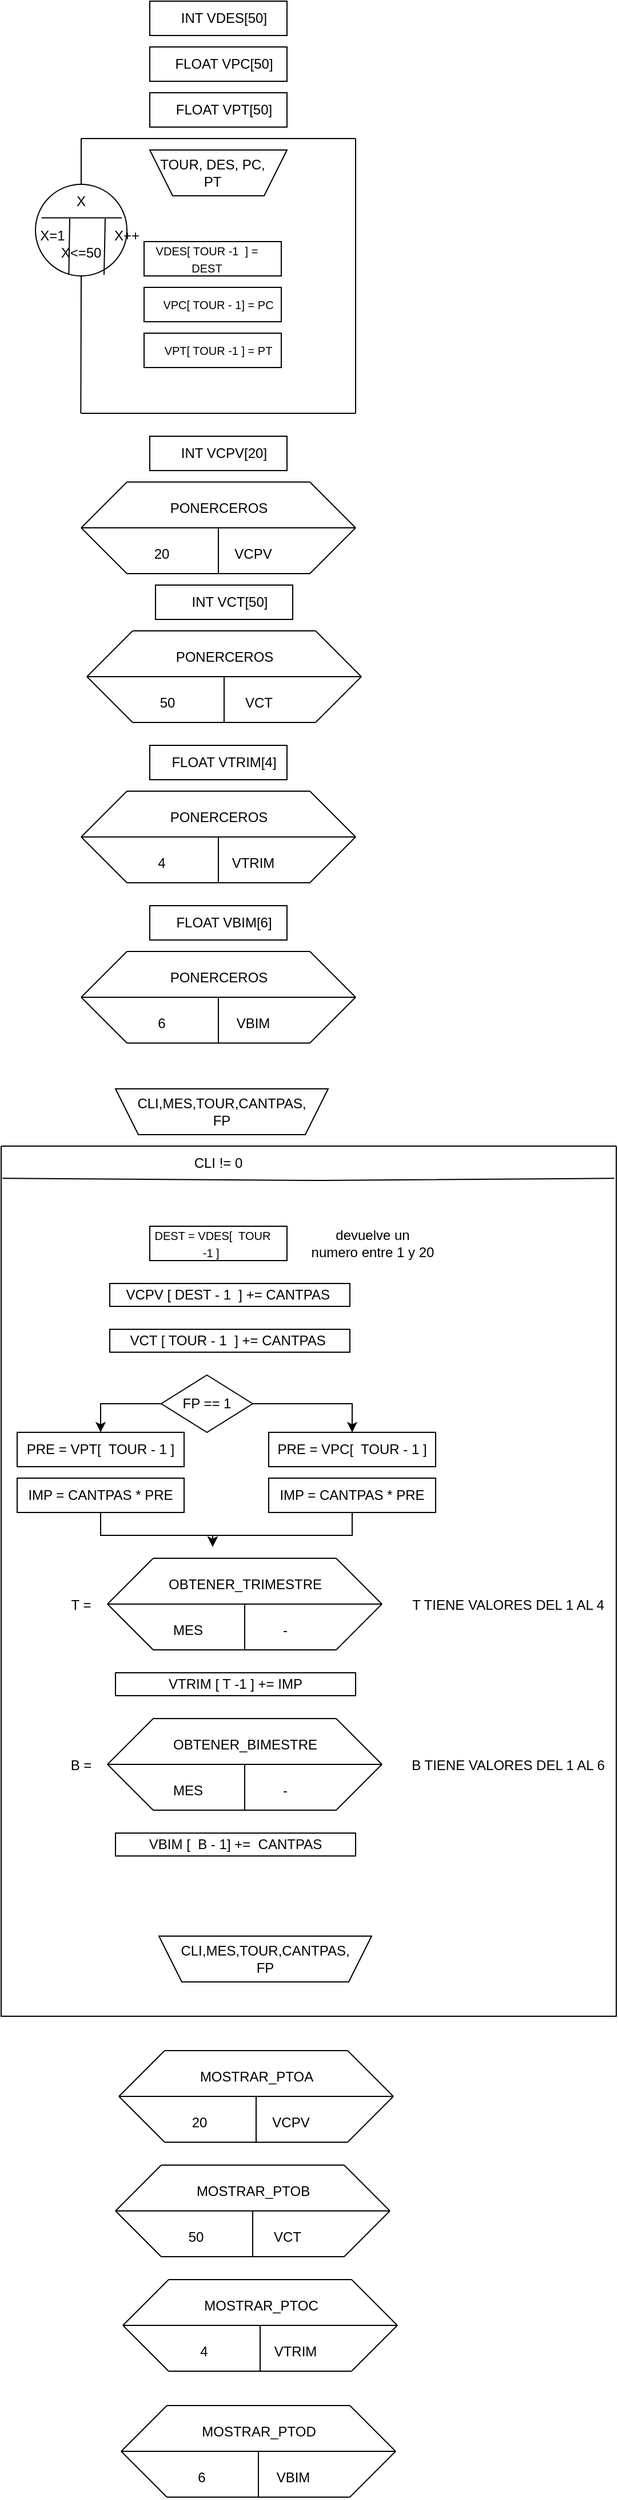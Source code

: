 <mxfile version="24.2.5" type="device" pages="2">
  <diagram id="DNZPeokAVKY9f7J09lFV" name="MAIN">
    <mxGraphModel dx="1434" dy="2005" grid="1" gridSize="10" guides="1" tooltips="1" connect="1" arrows="1" fold="1" page="1" pageScale="1" pageWidth="827" pageHeight="1169" math="0" shadow="0">
      <root>
        <mxCell id="0" />
        <mxCell id="1" parent="0" />
        <mxCell id="qm2MDwGBcULi9aVImwgN-10" value="" style="group" parent="1" vertex="1" connectable="0">
          <mxGeometry x="210" y="70" width="280" height="240" as="geometry" />
        </mxCell>
        <mxCell id="qm2MDwGBcULi9aVImwgN-1" value="" style="ellipse;whiteSpace=wrap;html=1;aspect=fixed;" parent="qm2MDwGBcULi9aVImwgN-10" vertex="1">
          <mxGeometry y="40" width="80" height="80" as="geometry" />
        </mxCell>
        <mxCell id="qm2MDwGBcULi9aVImwgN-2" value="" style="endArrow=none;html=1;rounded=0;exitX=0.5;exitY=0;exitDx=0;exitDy=0;" parent="qm2MDwGBcULi9aVImwgN-10" source="qm2MDwGBcULi9aVImwgN-1" edge="1">
          <mxGeometry width="50" height="50" relative="1" as="geometry">
            <mxPoint x="180" y="20" as="sourcePoint" />
            <mxPoint x="40" as="targetPoint" />
          </mxGeometry>
        </mxCell>
        <mxCell id="qm2MDwGBcULi9aVImwgN-3" value="" style="endArrow=none;html=1;rounded=0;" parent="qm2MDwGBcULi9aVImwgN-10" edge="1">
          <mxGeometry width="50" height="50" relative="1" as="geometry">
            <mxPoint x="40" as="sourcePoint" />
            <mxPoint x="280" as="targetPoint" />
          </mxGeometry>
        </mxCell>
        <mxCell id="qm2MDwGBcULi9aVImwgN-4" value="" style="endArrow=none;html=1;rounded=0;" parent="qm2MDwGBcULi9aVImwgN-10" edge="1">
          <mxGeometry width="50" height="50" relative="1" as="geometry">
            <mxPoint x="40" y="240" as="sourcePoint" />
            <mxPoint x="280" y="240" as="targetPoint" />
          </mxGeometry>
        </mxCell>
        <mxCell id="qm2MDwGBcULi9aVImwgN-5" value="" style="endArrow=none;html=1;rounded=0;" parent="qm2MDwGBcULi9aVImwgN-10" edge="1">
          <mxGeometry width="50" height="50" relative="1" as="geometry">
            <mxPoint x="280" y="240" as="sourcePoint" />
            <mxPoint x="280" as="targetPoint" />
          </mxGeometry>
        </mxCell>
        <mxCell id="qm2MDwGBcULi9aVImwgN-6" value="" style="endArrow=none;html=1;rounded=0;" parent="qm2MDwGBcULi9aVImwgN-10" edge="1">
          <mxGeometry width="50" height="50" relative="1" as="geometry">
            <mxPoint x="39.66" y="240" as="sourcePoint" />
            <mxPoint x="40" y="120" as="targetPoint" />
          </mxGeometry>
        </mxCell>
        <mxCell id="qm2MDwGBcULi9aVImwgN-7" value="" style="endArrow=none;html=1;rounded=0;exitX=0.066;exitY=0.365;exitDx=0;exitDy=0;exitPerimeter=0;entryX=0.945;entryY=0.365;entryDx=0;entryDy=0;entryPerimeter=0;" parent="qm2MDwGBcULi9aVImwgN-10" source="qm2MDwGBcULi9aVImwgN-1" target="qm2MDwGBcULi9aVImwgN-1" edge="1">
          <mxGeometry width="50" height="50" relative="1" as="geometry">
            <mxPoint x="180" y="160" as="sourcePoint" />
            <mxPoint x="230" y="110" as="targetPoint" />
          </mxGeometry>
        </mxCell>
        <mxCell id="qm2MDwGBcULi9aVImwgN-8" value="" style="endArrow=none;html=1;rounded=0;exitX=0.365;exitY=0.983;exitDx=0;exitDy=0;exitPerimeter=0;" parent="qm2MDwGBcULi9aVImwgN-10" source="qm2MDwGBcULi9aVImwgN-1" edge="1">
          <mxGeometry width="50" height="50" relative="1" as="geometry">
            <mxPoint x="120" y="150" as="sourcePoint" />
            <mxPoint x="30" y="70" as="targetPoint" />
          </mxGeometry>
        </mxCell>
        <mxCell id="qm2MDwGBcULi9aVImwgN-9" value="" style="endArrow=none;html=1;rounded=0;exitX=0.365;exitY=0.983;exitDx=0;exitDy=0;exitPerimeter=0;" parent="qm2MDwGBcULi9aVImwgN-10" edge="1">
          <mxGeometry width="50" height="50" relative="1" as="geometry">
            <mxPoint x="60" y="119" as="sourcePoint" />
            <mxPoint x="61" y="70" as="targetPoint" />
          </mxGeometry>
        </mxCell>
        <mxCell id="qm2MDwGBcULi9aVImwgN-11" value="X" style="text;html=1;align=center;verticalAlign=middle;whiteSpace=wrap;rounded=0;" parent="qm2MDwGBcULi9aVImwgN-10" vertex="1">
          <mxGeometry x="10" y="40" width="60" height="30" as="geometry" />
        </mxCell>
        <mxCell id="qm2MDwGBcULi9aVImwgN-15" value="X++" style="text;html=1;align=center;verticalAlign=middle;whiteSpace=wrap;rounded=0;" parent="qm2MDwGBcULi9aVImwgN-10" vertex="1">
          <mxGeometry x="50" y="70" width="60" height="30" as="geometry" />
        </mxCell>
        <mxCell id="1fD0BJYSQJ9lnDHRLfOu-1" value="" style="shape=trapezoid;perimeter=trapezoidPerimeter;whiteSpace=wrap;html=1;fixedSize=1;rotation=-180;" parent="qm2MDwGBcULi9aVImwgN-10" vertex="1">
          <mxGeometry x="100" y="10" width="120" height="40" as="geometry" />
        </mxCell>
        <mxCell id="1fD0BJYSQJ9lnDHRLfOu-2" value="TOUR, DES, PC, PT" style="text;html=1;align=center;verticalAlign=middle;whiteSpace=wrap;rounded=0;" parent="qm2MDwGBcULi9aVImwgN-10" vertex="1">
          <mxGeometry x="100" y="15" width="110" height="30" as="geometry" />
        </mxCell>
        <mxCell id="1fD0BJYSQJ9lnDHRLfOu-10" value="" style="group" parent="qm2MDwGBcULi9aVImwgN-10" vertex="1" connectable="0">
          <mxGeometry x="95" y="90" width="120" height="110" as="geometry" />
        </mxCell>
        <mxCell id="1fD0BJYSQJ9lnDHRLfOu-11" value="" style="rounded=0;whiteSpace=wrap;html=1;" parent="1fD0BJYSQJ9lnDHRLfOu-10" vertex="1">
          <mxGeometry y="80" width="120" height="30" as="geometry" />
        </mxCell>
        <mxCell id="1fD0BJYSQJ9lnDHRLfOu-12" value="&lt;font style=&quot;font-size: 10px;&quot;&gt;VPT[ TOUR -1 ] = PT&lt;/font&gt;" style="text;html=1;align=center;verticalAlign=middle;whiteSpace=wrap;rounded=0;" parent="1fD0BJYSQJ9lnDHRLfOu-10" vertex="1">
          <mxGeometry x="10" y="80" width="110" height="30" as="geometry" />
        </mxCell>
        <mxCell id="1fD0BJYSQJ9lnDHRLfOu-13" value="" style="rounded=0;whiteSpace=wrap;html=1;" parent="1fD0BJYSQJ9lnDHRLfOu-10" vertex="1">
          <mxGeometry y="40" width="120" height="30" as="geometry" />
        </mxCell>
        <mxCell id="1fD0BJYSQJ9lnDHRLfOu-14" value="&lt;font style=&quot;font-size: 10px;&quot;&gt;VPC[ TOUR - 1] = PC&lt;/font&gt;" style="text;html=1;align=center;verticalAlign=middle;whiteSpace=wrap;rounded=0;" parent="1fD0BJYSQJ9lnDHRLfOu-10" vertex="1">
          <mxGeometry x="10" y="40" width="110" height="30" as="geometry" />
        </mxCell>
        <mxCell id="1fD0BJYSQJ9lnDHRLfOu-15" value="" style="rounded=0;whiteSpace=wrap;html=1;" parent="1fD0BJYSQJ9lnDHRLfOu-10" vertex="1">
          <mxGeometry width="120" height="30" as="geometry" />
        </mxCell>
        <mxCell id="1fD0BJYSQJ9lnDHRLfOu-16" value="&lt;font style=&quot;font-size: 10px;&quot;&gt;VDES[ TOUR -1&amp;nbsp; ] = DEST&lt;/font&gt;" style="text;html=1;align=center;verticalAlign=middle;whiteSpace=wrap;rounded=0;" parent="1fD0BJYSQJ9lnDHRLfOu-10" vertex="1">
          <mxGeometry width="110" height="30" as="geometry" />
        </mxCell>
        <mxCell id="qm2MDwGBcULi9aVImwgN-12" value="X=1" style="text;html=1;align=center;verticalAlign=middle;whiteSpace=wrap;rounded=0;" parent="1" vertex="1">
          <mxGeometry x="190" y="140" width="70" height="30" as="geometry" />
        </mxCell>
        <mxCell id="qm2MDwGBcULi9aVImwgN-13" value="X&amp;lt;=50" style="text;html=1;align=center;verticalAlign=middle;whiteSpace=wrap;rounded=0;" parent="1" vertex="1">
          <mxGeometry x="220" y="154.5" width="60" height="30" as="geometry" />
        </mxCell>
        <mxCell id="1fD0BJYSQJ9lnDHRLfOu-9" value="" style="group" parent="1" vertex="1" connectable="0">
          <mxGeometry x="310" y="-50" width="120" height="110" as="geometry" />
        </mxCell>
        <mxCell id="1fD0BJYSQJ9lnDHRLfOu-3" value="" style="rounded=0;whiteSpace=wrap;html=1;" parent="1fD0BJYSQJ9lnDHRLfOu-9" vertex="1">
          <mxGeometry y="80" width="120" height="30" as="geometry" />
        </mxCell>
        <mxCell id="1fD0BJYSQJ9lnDHRLfOu-4" value="FLOAT VPT[50]" style="text;html=1;align=center;verticalAlign=middle;whiteSpace=wrap;rounded=0;" parent="1fD0BJYSQJ9lnDHRLfOu-9" vertex="1">
          <mxGeometry x="10" y="80" width="110" height="30" as="geometry" />
        </mxCell>
        <mxCell id="1fD0BJYSQJ9lnDHRLfOu-5" value="" style="rounded=0;whiteSpace=wrap;html=1;" parent="1fD0BJYSQJ9lnDHRLfOu-9" vertex="1">
          <mxGeometry y="40" width="120" height="30" as="geometry" />
        </mxCell>
        <mxCell id="1fD0BJYSQJ9lnDHRLfOu-6" value="FLOAT VPC[50]" style="text;html=1;align=center;verticalAlign=middle;whiteSpace=wrap;rounded=0;" parent="1fD0BJYSQJ9lnDHRLfOu-9" vertex="1">
          <mxGeometry x="10" y="40" width="110" height="30" as="geometry" />
        </mxCell>
        <mxCell id="1fD0BJYSQJ9lnDHRLfOu-7" value="" style="rounded=0;whiteSpace=wrap;html=1;" parent="1fD0BJYSQJ9lnDHRLfOu-9" vertex="1">
          <mxGeometry width="120" height="30" as="geometry" />
        </mxCell>
        <mxCell id="1fD0BJYSQJ9lnDHRLfOu-8" value="INT VDES[50]" style="text;html=1;align=center;verticalAlign=middle;whiteSpace=wrap;rounded=0;" parent="1fD0BJYSQJ9lnDHRLfOu-9" vertex="1">
          <mxGeometry x="10" width="110" height="30" as="geometry" />
        </mxCell>
        <mxCell id="1fD0BJYSQJ9lnDHRLfOu-17" value="" style="swimlane;startSize=0;" parent="1" vertex="1">
          <mxGeometry x="180" y="950" width="538" height="760" as="geometry" />
        </mxCell>
        <mxCell id="1fD0BJYSQJ9lnDHRLfOu-20" value="" style="shape=trapezoid;perimeter=trapezoidPerimeter;whiteSpace=wrap;html=1;fixedSize=1;rotation=-180;" parent="1fD0BJYSQJ9lnDHRLfOu-17" vertex="1">
          <mxGeometry x="138" y="690" width="186" height="40" as="geometry" />
        </mxCell>
        <mxCell id="1fD0BJYSQJ9lnDHRLfOu-21" value="CLI,MES,TOUR,CANTPAS, FP" style="text;html=1;align=center;verticalAlign=middle;whiteSpace=wrap;rounded=0;" parent="1fD0BJYSQJ9lnDHRLfOu-17" vertex="1">
          <mxGeometry x="201" y="695" width="60" height="30" as="geometry" />
        </mxCell>
        <mxCell id="1fD0BJYSQJ9lnDHRLfOu-29" value="CLI != 0" style="text;html=1;align=center;verticalAlign=middle;whiteSpace=wrap;rounded=0;" parent="1fD0BJYSQJ9lnDHRLfOu-17" vertex="1">
          <mxGeometry x="160" width="60" height="30" as="geometry" />
        </mxCell>
        <mxCell id="1fD0BJYSQJ9lnDHRLfOu-30" value="" style="rounded=0;whiteSpace=wrap;html=1;" parent="1fD0BJYSQJ9lnDHRLfOu-17" vertex="1">
          <mxGeometry x="130" y="70" width="120" height="30" as="geometry" />
        </mxCell>
        <mxCell id="1fD0BJYSQJ9lnDHRLfOu-31" value="&lt;font style=&quot;font-size: 10px;&quot;&gt;DEST = VDES[&amp;nbsp; TOUR -1 ]&amp;nbsp;&lt;/font&gt;" style="text;html=1;align=center;verticalAlign=middle;whiteSpace=wrap;rounded=0;" parent="1fD0BJYSQJ9lnDHRLfOu-17" vertex="1">
          <mxGeometry x="130" y="70" width="110" height="30" as="geometry" />
        </mxCell>
        <mxCell id="1fD0BJYSQJ9lnDHRLfOu-32" value="devuelve un numero entre 1 y 20" style="text;html=1;align=center;verticalAlign=middle;whiteSpace=wrap;rounded=0;" parent="1fD0BJYSQJ9lnDHRLfOu-17" vertex="1">
          <mxGeometry x="270" y="70" width="110" height="30" as="geometry" />
        </mxCell>
        <mxCell id="8toKd3_DE6rP6kfDc0lE-22" value="VCPV [ DEST - 1&amp;nbsp; ] += CANTPAS&amp;nbsp;" style="rounded=0;whiteSpace=wrap;html=1;" parent="1fD0BJYSQJ9lnDHRLfOu-17" vertex="1">
          <mxGeometry x="95" y="120" width="210" height="20" as="geometry" />
        </mxCell>
        <mxCell id="25qTCIS9DttSv9UldIgT-14" value="VCT [ TOUR - 1&amp;nbsp; ] += CANTPAS&amp;nbsp;" style="rounded=0;whiteSpace=wrap;html=1;" parent="1fD0BJYSQJ9lnDHRLfOu-17" vertex="1">
          <mxGeometry x="95" y="160" width="210" height="20" as="geometry" />
        </mxCell>
        <mxCell id="_38f6_x6W5TP_OIeZ4oF-6" style="edgeStyle=orthogonalEdgeStyle;rounded=0;orthogonalLoop=1;jettySize=auto;html=1;entryX=0.5;entryY=0;entryDx=0;entryDy=0;" parent="1fD0BJYSQJ9lnDHRLfOu-17" source="_38f6_x6W5TP_OIeZ4oF-1" target="_38f6_x6W5TP_OIeZ4oF-4" edge="1">
          <mxGeometry relative="1" as="geometry" />
        </mxCell>
        <mxCell id="_38f6_x6W5TP_OIeZ4oF-9" style="edgeStyle=orthogonalEdgeStyle;rounded=0;orthogonalLoop=1;jettySize=auto;html=1;entryX=0.5;entryY=0;entryDx=0;entryDy=0;exitX=0;exitY=0.5;exitDx=0;exitDy=0;" parent="1fD0BJYSQJ9lnDHRLfOu-17" source="_38f6_x6W5TP_OIeZ4oF-1" target="_38f6_x6W5TP_OIeZ4oF-7" edge="1">
          <mxGeometry relative="1" as="geometry" />
        </mxCell>
        <mxCell id="_38f6_x6W5TP_OIeZ4oF-1" value="FP == 1" style="rhombus;whiteSpace=wrap;html=1;" parent="1fD0BJYSQJ9lnDHRLfOu-17" vertex="1">
          <mxGeometry x="140" y="200" width="80" height="50" as="geometry" />
        </mxCell>
        <mxCell id="_38f6_x6W5TP_OIeZ4oF-4" value="PRE = VPC[&amp;nbsp; TOUR - 1 ]" style="rounded=0;whiteSpace=wrap;html=1;" parent="1fD0BJYSQJ9lnDHRLfOu-17" vertex="1">
          <mxGeometry x="234" y="250" width="146" height="30" as="geometry" />
        </mxCell>
        <mxCell id="_38f6_x6W5TP_OIeZ4oF-13" style="edgeStyle=orthogonalEdgeStyle;rounded=0;orthogonalLoop=1;jettySize=auto;html=1;entryX=0.5;entryY=0;entryDx=0;entryDy=0;" parent="1fD0BJYSQJ9lnDHRLfOu-17" source="_38f6_x6W5TP_OIeZ4oF-5" edge="1">
          <mxGeometry relative="1" as="geometry">
            <mxPoint x="185" y="350.0" as="targetPoint" />
            <Array as="points">
              <mxPoint x="307" y="340" />
              <mxPoint x="185" y="340" />
            </Array>
          </mxGeometry>
        </mxCell>
        <mxCell id="_38f6_x6W5TP_OIeZ4oF-5" value="IMP = CANTPAS * PRE" style="rounded=0;whiteSpace=wrap;html=1;" parent="1fD0BJYSQJ9lnDHRLfOu-17" vertex="1">
          <mxGeometry x="234" y="290" width="146" height="30" as="geometry" />
        </mxCell>
        <mxCell id="_38f6_x6W5TP_OIeZ4oF-7" value="PRE = VPT[&amp;nbsp; TOUR - 1 ]" style="rounded=0;whiteSpace=wrap;html=1;" parent="1fD0BJYSQJ9lnDHRLfOu-17" vertex="1">
          <mxGeometry x="14" y="250" width="146" height="30" as="geometry" />
        </mxCell>
        <mxCell id="_38f6_x6W5TP_OIeZ4oF-12" style="edgeStyle=orthogonalEdgeStyle;rounded=0;orthogonalLoop=1;jettySize=auto;html=1;" parent="1fD0BJYSQJ9lnDHRLfOu-17" source="_38f6_x6W5TP_OIeZ4oF-8" edge="1">
          <mxGeometry relative="1" as="geometry">
            <mxPoint x="185" y="350.0" as="targetPoint" />
            <Array as="points">
              <mxPoint x="87" y="340" />
              <mxPoint x="185" y="340" />
            </Array>
          </mxGeometry>
        </mxCell>
        <mxCell id="_38f6_x6W5TP_OIeZ4oF-8" value="IMP = CANTPAS * PRE" style="rounded=0;whiteSpace=wrap;html=1;" parent="1fD0BJYSQJ9lnDHRLfOu-17" vertex="1">
          <mxGeometry x="14" y="290" width="146" height="30" as="geometry" />
        </mxCell>
        <mxCell id="_38f6_x6W5TP_OIeZ4oF-29" value="" style="endArrow=none;html=1;rounded=0;" parent="1fD0BJYSQJ9lnDHRLfOu-17" edge="1">
          <mxGeometry width="50" height="50" relative="1" as="geometry">
            <mxPoint x="93" y="400" as="sourcePoint" />
            <mxPoint x="133" y="360" as="targetPoint" />
          </mxGeometry>
        </mxCell>
        <mxCell id="_38f6_x6W5TP_OIeZ4oF-30" value="" style="endArrow=none;html=1;rounded=0;" parent="1fD0BJYSQJ9lnDHRLfOu-17" edge="1">
          <mxGeometry width="50" height="50" relative="1" as="geometry">
            <mxPoint x="293" y="440" as="sourcePoint" />
            <mxPoint x="333" y="400" as="targetPoint" />
          </mxGeometry>
        </mxCell>
        <mxCell id="_38f6_x6W5TP_OIeZ4oF-31" value="" style="endArrow=none;html=1;rounded=0;" parent="1fD0BJYSQJ9lnDHRLfOu-17" edge="1">
          <mxGeometry width="50" height="50" relative="1" as="geometry">
            <mxPoint x="133" y="360" as="sourcePoint" />
            <mxPoint x="293" y="360" as="targetPoint" />
          </mxGeometry>
        </mxCell>
        <mxCell id="_38f6_x6W5TP_OIeZ4oF-32" value="" style="endArrow=none;html=1;rounded=0;" parent="1fD0BJYSQJ9lnDHRLfOu-17" edge="1">
          <mxGeometry width="50" height="50" relative="1" as="geometry">
            <mxPoint x="133" y="440" as="sourcePoint" />
            <mxPoint x="293" y="440" as="targetPoint" />
          </mxGeometry>
        </mxCell>
        <mxCell id="_38f6_x6W5TP_OIeZ4oF-33" value="" style="endArrow=none;html=1;rounded=0;" parent="1fD0BJYSQJ9lnDHRLfOu-17" edge="1">
          <mxGeometry width="50" height="50" relative="1" as="geometry">
            <mxPoint x="333" y="400" as="sourcePoint" />
            <mxPoint x="293" y="360" as="targetPoint" />
          </mxGeometry>
        </mxCell>
        <mxCell id="_38f6_x6W5TP_OIeZ4oF-34" value="" style="endArrow=none;html=1;rounded=0;" parent="1fD0BJYSQJ9lnDHRLfOu-17" edge="1">
          <mxGeometry width="50" height="50" relative="1" as="geometry">
            <mxPoint x="133" y="440" as="sourcePoint" />
            <mxPoint x="93" y="400" as="targetPoint" />
          </mxGeometry>
        </mxCell>
        <mxCell id="_38f6_x6W5TP_OIeZ4oF-35" value="" style="endArrow=none;html=1;rounded=0;" parent="1fD0BJYSQJ9lnDHRLfOu-17" edge="1">
          <mxGeometry width="50" height="50" relative="1" as="geometry">
            <mxPoint x="93" y="400" as="sourcePoint" />
            <mxPoint x="333" y="400" as="targetPoint" />
          </mxGeometry>
        </mxCell>
        <mxCell id="_38f6_x6W5TP_OIeZ4oF-36" value="" style="endArrow=none;html=1;rounded=0;" parent="1fD0BJYSQJ9lnDHRLfOu-17" edge="1">
          <mxGeometry width="50" height="50" relative="1" as="geometry">
            <mxPoint x="213" y="440" as="sourcePoint" />
            <mxPoint x="213" y="400" as="targetPoint" />
          </mxGeometry>
        </mxCell>
        <mxCell id="_38f6_x6W5TP_OIeZ4oF-37" value="OBTENER_TRIMESTRE" style="text;html=1;align=center;verticalAlign=middle;resizable=0;points=[];autosize=1;strokeColor=none;fillColor=none;" parent="1fD0BJYSQJ9lnDHRLfOu-17" vertex="1">
          <mxGeometry x="133" y="368" width="160" height="30" as="geometry" />
        </mxCell>
        <mxCell id="_38f6_x6W5TP_OIeZ4oF-39" value="MES" style="text;html=1;align=center;verticalAlign=middle;resizable=0;points=[];autosize=1;strokeColor=none;fillColor=none;" parent="1fD0BJYSQJ9lnDHRLfOu-17" vertex="1">
          <mxGeometry x="138" y="408" width="50" height="30" as="geometry" />
        </mxCell>
        <mxCell id="_38f6_x6W5TP_OIeZ4oF-40" value="T =" style="text;html=1;align=center;verticalAlign=middle;whiteSpace=wrap;rounded=0;" parent="1fD0BJYSQJ9lnDHRLfOu-17" vertex="1">
          <mxGeometry x="40" y="386" width="60" height="30" as="geometry" />
        </mxCell>
        <mxCell id="_38f6_x6W5TP_OIeZ4oF-41" value="-" style="text;html=1;align=center;verticalAlign=middle;resizable=0;points=[];autosize=1;strokeColor=none;fillColor=none;" parent="1fD0BJYSQJ9lnDHRLfOu-17" vertex="1">
          <mxGeometry x="233" y="408" width="30" height="30" as="geometry" />
        </mxCell>
        <mxCell id="t1FjJ-dCxHpJVIbKeD3q-1" value="T TIENE VALORES DEL 1 AL 4" style="text;html=1;align=center;verticalAlign=middle;resizable=0;points=[];autosize=1;strokeColor=none;fillColor=none;" parent="1fD0BJYSQJ9lnDHRLfOu-17" vertex="1">
          <mxGeometry x="348" y="386" width="190" height="30" as="geometry" />
        </mxCell>
        <mxCell id="t1FjJ-dCxHpJVIbKeD3q-2" value="VTRIM [ T -1 ] += IMP" style="rounded=0;whiteSpace=wrap;html=1;" parent="1fD0BJYSQJ9lnDHRLfOu-17" vertex="1">
          <mxGeometry x="100" y="460" width="210" height="20" as="geometry" />
        </mxCell>
        <mxCell id="7-T27TM8aywJfX2mCg_o-1" value="" style="endArrow=none;html=1;rounded=0;" parent="1fD0BJYSQJ9lnDHRLfOu-17" edge="1">
          <mxGeometry width="50" height="50" relative="1" as="geometry">
            <mxPoint x="93" y="540" as="sourcePoint" />
            <mxPoint x="133" y="500" as="targetPoint" />
          </mxGeometry>
        </mxCell>
        <mxCell id="7-T27TM8aywJfX2mCg_o-2" value="" style="endArrow=none;html=1;rounded=0;" parent="1fD0BJYSQJ9lnDHRLfOu-17" edge="1">
          <mxGeometry width="50" height="50" relative="1" as="geometry">
            <mxPoint x="293" y="580" as="sourcePoint" />
            <mxPoint x="333" y="540" as="targetPoint" />
          </mxGeometry>
        </mxCell>
        <mxCell id="7-T27TM8aywJfX2mCg_o-3" value="" style="endArrow=none;html=1;rounded=0;" parent="1fD0BJYSQJ9lnDHRLfOu-17" edge="1">
          <mxGeometry width="50" height="50" relative="1" as="geometry">
            <mxPoint x="133" y="500" as="sourcePoint" />
            <mxPoint x="293" y="500" as="targetPoint" />
          </mxGeometry>
        </mxCell>
        <mxCell id="7-T27TM8aywJfX2mCg_o-4" value="" style="endArrow=none;html=1;rounded=0;" parent="1fD0BJYSQJ9lnDHRLfOu-17" edge="1">
          <mxGeometry width="50" height="50" relative="1" as="geometry">
            <mxPoint x="133" y="580" as="sourcePoint" />
            <mxPoint x="293" y="580" as="targetPoint" />
          </mxGeometry>
        </mxCell>
        <mxCell id="7-T27TM8aywJfX2mCg_o-5" value="" style="endArrow=none;html=1;rounded=0;" parent="1fD0BJYSQJ9lnDHRLfOu-17" edge="1">
          <mxGeometry width="50" height="50" relative="1" as="geometry">
            <mxPoint x="333" y="540" as="sourcePoint" />
            <mxPoint x="293" y="500" as="targetPoint" />
          </mxGeometry>
        </mxCell>
        <mxCell id="7-T27TM8aywJfX2mCg_o-6" value="" style="endArrow=none;html=1;rounded=0;" parent="1fD0BJYSQJ9lnDHRLfOu-17" edge="1">
          <mxGeometry width="50" height="50" relative="1" as="geometry">
            <mxPoint x="133" y="580" as="sourcePoint" />
            <mxPoint x="93" y="540" as="targetPoint" />
          </mxGeometry>
        </mxCell>
        <mxCell id="7-T27TM8aywJfX2mCg_o-7" value="" style="endArrow=none;html=1;rounded=0;" parent="1fD0BJYSQJ9lnDHRLfOu-17" edge="1">
          <mxGeometry width="50" height="50" relative="1" as="geometry">
            <mxPoint x="93" y="540" as="sourcePoint" />
            <mxPoint x="333" y="540" as="targetPoint" />
          </mxGeometry>
        </mxCell>
        <mxCell id="7-T27TM8aywJfX2mCg_o-8" value="" style="endArrow=none;html=1;rounded=0;" parent="1fD0BJYSQJ9lnDHRLfOu-17" edge="1">
          <mxGeometry width="50" height="50" relative="1" as="geometry">
            <mxPoint x="213" y="580" as="sourcePoint" />
            <mxPoint x="213" y="540" as="targetPoint" />
          </mxGeometry>
        </mxCell>
        <mxCell id="7-T27TM8aywJfX2mCg_o-9" value="OBTENER_BIMESTRE" style="text;html=1;align=center;verticalAlign=middle;resizable=0;points=[];autosize=1;strokeColor=none;fillColor=none;" parent="1fD0BJYSQJ9lnDHRLfOu-17" vertex="1">
          <mxGeometry x="138" y="508" width="150" height="30" as="geometry" />
        </mxCell>
        <mxCell id="7-T27TM8aywJfX2mCg_o-10" value="MES" style="text;html=1;align=center;verticalAlign=middle;resizable=0;points=[];autosize=1;strokeColor=none;fillColor=none;" parent="1fD0BJYSQJ9lnDHRLfOu-17" vertex="1">
          <mxGeometry x="138" y="548" width="50" height="30" as="geometry" />
        </mxCell>
        <mxCell id="7-T27TM8aywJfX2mCg_o-11" value="B =" style="text;html=1;align=center;verticalAlign=middle;whiteSpace=wrap;rounded=0;" parent="1fD0BJYSQJ9lnDHRLfOu-17" vertex="1">
          <mxGeometry x="40" y="526" width="60" height="30" as="geometry" />
        </mxCell>
        <mxCell id="7-T27TM8aywJfX2mCg_o-12" value="-" style="text;html=1;align=center;verticalAlign=middle;resizable=0;points=[];autosize=1;strokeColor=none;fillColor=none;" parent="1fD0BJYSQJ9lnDHRLfOu-17" vertex="1">
          <mxGeometry x="233" y="548" width="30" height="30" as="geometry" />
        </mxCell>
        <mxCell id="7-T27TM8aywJfX2mCg_o-13" value="B TIENE VALORES DEL 1 AL 6" style="text;html=1;align=center;verticalAlign=middle;resizable=0;points=[];autosize=1;strokeColor=none;fillColor=none;" parent="1fD0BJYSQJ9lnDHRLfOu-17" vertex="1">
          <mxGeometry x="348" y="526" width="190" height="30" as="geometry" />
        </mxCell>
        <mxCell id="7-T27TM8aywJfX2mCg_o-14" value="VBIM [&amp;nbsp; B - 1] +=&amp;nbsp; CANTPAS" style="rounded=0;whiteSpace=wrap;html=1;" parent="1fD0BJYSQJ9lnDHRLfOu-17" vertex="1">
          <mxGeometry x="100" y="600" width="210" height="20" as="geometry" />
        </mxCell>
        <mxCell id="1fD0BJYSQJ9lnDHRLfOu-18" value="" style="shape=trapezoid;perimeter=trapezoidPerimeter;whiteSpace=wrap;html=1;fixedSize=1;rotation=-180;" parent="1" vertex="1">
          <mxGeometry x="280" y="900" width="186" height="40" as="geometry" />
        </mxCell>
        <mxCell id="1fD0BJYSQJ9lnDHRLfOu-19" value="CLI,MES,TOUR,CANTPAS, FP" style="text;html=1;align=center;verticalAlign=middle;whiteSpace=wrap;rounded=0;" parent="1" vertex="1">
          <mxGeometry x="343" y="905" width="60" height="30" as="geometry" />
        </mxCell>
        <mxCell id="1fD0BJYSQJ9lnDHRLfOu-28" value="" style="endArrow=none;html=1;rounded=0;exitX=0.002;exitY=0.037;exitDx=0;exitDy=0;exitPerimeter=0;entryX=0.997;entryY=0.037;entryDx=0;entryDy=0;entryPerimeter=0;" parent="1" source="1fD0BJYSQJ9lnDHRLfOu-17" target="1fD0BJYSQJ9lnDHRLfOu-17" edge="1">
          <mxGeometry width="50" height="50" relative="1" as="geometry">
            <mxPoint x="460" y="1160" as="sourcePoint" />
            <mxPoint x="510" y="1110" as="targetPoint" />
            <Array as="points">
              <mxPoint x="460" y="980" />
            </Array>
          </mxGeometry>
        </mxCell>
        <mxCell id="1fD0BJYSQJ9lnDHRLfOu-34" value="" style="rounded=0;whiteSpace=wrap;html=1;" parent="1" vertex="1">
          <mxGeometry x="310" y="330" width="120" height="30" as="geometry" />
        </mxCell>
        <mxCell id="1fD0BJYSQJ9lnDHRLfOu-35" value="INT VCPV[20]" style="text;html=1;align=center;verticalAlign=middle;whiteSpace=wrap;rounded=0;" parent="1" vertex="1">
          <mxGeometry x="320" y="330" width="110" height="30" as="geometry" />
        </mxCell>
        <mxCell id="8toKd3_DE6rP6kfDc0lE-9" value="" style="endArrow=none;html=1;rounded=0;" parent="1" edge="1">
          <mxGeometry width="50" height="50" relative="1" as="geometry">
            <mxPoint x="250" y="410" as="sourcePoint" />
            <mxPoint x="290" y="370" as="targetPoint" />
          </mxGeometry>
        </mxCell>
        <mxCell id="8toKd3_DE6rP6kfDc0lE-10" value="" style="endArrow=none;html=1;rounded=0;" parent="1" edge="1">
          <mxGeometry width="50" height="50" relative="1" as="geometry">
            <mxPoint x="450" y="450" as="sourcePoint" />
            <mxPoint x="490" y="410" as="targetPoint" />
          </mxGeometry>
        </mxCell>
        <mxCell id="8toKd3_DE6rP6kfDc0lE-11" value="" style="endArrow=none;html=1;rounded=0;" parent="1" edge="1">
          <mxGeometry width="50" height="50" relative="1" as="geometry">
            <mxPoint x="290" y="370" as="sourcePoint" />
            <mxPoint x="450" y="370" as="targetPoint" />
          </mxGeometry>
        </mxCell>
        <mxCell id="8toKd3_DE6rP6kfDc0lE-12" value="" style="endArrow=none;html=1;rounded=0;" parent="1" edge="1">
          <mxGeometry width="50" height="50" relative="1" as="geometry">
            <mxPoint x="290" y="450" as="sourcePoint" />
            <mxPoint x="450" y="450" as="targetPoint" />
          </mxGeometry>
        </mxCell>
        <mxCell id="8toKd3_DE6rP6kfDc0lE-13" value="" style="endArrow=none;html=1;rounded=0;" parent="1" edge="1">
          <mxGeometry width="50" height="50" relative="1" as="geometry">
            <mxPoint x="490" y="410" as="sourcePoint" />
            <mxPoint x="450" y="370" as="targetPoint" />
          </mxGeometry>
        </mxCell>
        <mxCell id="8toKd3_DE6rP6kfDc0lE-14" value="" style="endArrow=none;html=1;rounded=0;" parent="1" edge="1">
          <mxGeometry width="50" height="50" relative="1" as="geometry">
            <mxPoint x="290" y="450" as="sourcePoint" />
            <mxPoint x="250" y="410" as="targetPoint" />
          </mxGeometry>
        </mxCell>
        <mxCell id="8toKd3_DE6rP6kfDc0lE-15" value="" style="endArrow=none;html=1;rounded=0;" parent="1" edge="1">
          <mxGeometry width="50" height="50" relative="1" as="geometry">
            <mxPoint x="250" y="410" as="sourcePoint" />
            <mxPoint x="490" y="410" as="targetPoint" />
          </mxGeometry>
        </mxCell>
        <mxCell id="8toKd3_DE6rP6kfDc0lE-16" value="" style="endArrow=none;html=1;rounded=0;" parent="1" edge="1">
          <mxGeometry width="50" height="50" relative="1" as="geometry">
            <mxPoint x="370" y="450" as="sourcePoint" />
            <mxPoint x="370" y="410" as="targetPoint" />
          </mxGeometry>
        </mxCell>
        <mxCell id="8toKd3_DE6rP6kfDc0lE-17" value="PONERCEROS" style="text;html=1;align=center;verticalAlign=middle;resizable=0;points=[];autosize=1;strokeColor=none;fillColor=none;" parent="1" vertex="1">
          <mxGeometry x="315" y="378" width="110" height="30" as="geometry" />
        </mxCell>
        <mxCell id="8toKd3_DE6rP6kfDc0lE-18" value="VCPV" style="text;html=1;align=center;verticalAlign=middle;resizable=0;points=[];autosize=1;strokeColor=none;fillColor=none;" parent="1" vertex="1">
          <mxGeometry x="370" y="418" width="60" height="30" as="geometry" />
        </mxCell>
        <mxCell id="8toKd3_DE6rP6kfDc0lE-19" value="20" style="text;html=1;align=center;verticalAlign=middle;resizable=0;points=[];autosize=1;strokeColor=none;fillColor=none;" parent="1" vertex="1">
          <mxGeometry x="300" y="418" width="40" height="30" as="geometry" />
        </mxCell>
        <mxCell id="8toKd3_DE6rP6kfDc0lE-23" value="" style="endArrow=none;html=1;rounded=0;" parent="1" edge="1">
          <mxGeometry width="50" height="50" relative="1" as="geometry">
            <mxPoint x="283" y="1780" as="sourcePoint" />
            <mxPoint x="323" y="1740" as="targetPoint" />
          </mxGeometry>
        </mxCell>
        <mxCell id="8toKd3_DE6rP6kfDc0lE-24" value="" style="endArrow=none;html=1;rounded=0;" parent="1" edge="1">
          <mxGeometry width="50" height="50" relative="1" as="geometry">
            <mxPoint x="483" y="1820" as="sourcePoint" />
            <mxPoint x="523" y="1780" as="targetPoint" />
          </mxGeometry>
        </mxCell>
        <mxCell id="8toKd3_DE6rP6kfDc0lE-25" value="" style="endArrow=none;html=1;rounded=0;" parent="1" edge="1">
          <mxGeometry width="50" height="50" relative="1" as="geometry">
            <mxPoint x="323" y="1740" as="sourcePoint" />
            <mxPoint x="483" y="1740" as="targetPoint" />
          </mxGeometry>
        </mxCell>
        <mxCell id="8toKd3_DE6rP6kfDc0lE-26" value="" style="endArrow=none;html=1;rounded=0;" parent="1" edge="1">
          <mxGeometry width="50" height="50" relative="1" as="geometry">
            <mxPoint x="323" y="1820" as="sourcePoint" />
            <mxPoint x="483" y="1820" as="targetPoint" />
          </mxGeometry>
        </mxCell>
        <mxCell id="8toKd3_DE6rP6kfDc0lE-27" value="" style="endArrow=none;html=1;rounded=0;" parent="1" edge="1">
          <mxGeometry width="50" height="50" relative="1" as="geometry">
            <mxPoint x="523" y="1780" as="sourcePoint" />
            <mxPoint x="483" y="1740" as="targetPoint" />
          </mxGeometry>
        </mxCell>
        <mxCell id="8toKd3_DE6rP6kfDc0lE-28" value="" style="endArrow=none;html=1;rounded=0;" parent="1" edge="1">
          <mxGeometry width="50" height="50" relative="1" as="geometry">
            <mxPoint x="323" y="1820" as="sourcePoint" />
            <mxPoint x="283" y="1780" as="targetPoint" />
          </mxGeometry>
        </mxCell>
        <mxCell id="8toKd3_DE6rP6kfDc0lE-29" value="" style="endArrow=none;html=1;rounded=0;" parent="1" edge="1">
          <mxGeometry width="50" height="50" relative="1" as="geometry">
            <mxPoint x="283" y="1780" as="sourcePoint" />
            <mxPoint x="523" y="1780" as="targetPoint" />
          </mxGeometry>
        </mxCell>
        <mxCell id="8toKd3_DE6rP6kfDc0lE-30" value="" style="endArrow=none;html=1;rounded=0;" parent="1" edge="1">
          <mxGeometry width="50" height="50" relative="1" as="geometry">
            <mxPoint x="403" y="1820" as="sourcePoint" />
            <mxPoint x="403" y="1780" as="targetPoint" />
          </mxGeometry>
        </mxCell>
        <mxCell id="8toKd3_DE6rP6kfDc0lE-31" value="MOSTRAR_PTOA" style="text;html=1;align=center;verticalAlign=middle;resizable=0;points=[];autosize=1;strokeColor=none;fillColor=none;" parent="1" vertex="1">
          <mxGeometry x="343" y="1748" width="120" height="30" as="geometry" />
        </mxCell>
        <mxCell id="8toKd3_DE6rP6kfDc0lE-32" value="VCPV" style="text;html=1;align=center;verticalAlign=middle;resizable=0;points=[];autosize=1;strokeColor=none;fillColor=none;" parent="1" vertex="1">
          <mxGeometry x="403" y="1788" width="60" height="30" as="geometry" />
        </mxCell>
        <mxCell id="8toKd3_DE6rP6kfDc0lE-33" value="20" style="text;html=1;align=center;verticalAlign=middle;resizable=0;points=[];autosize=1;strokeColor=none;fillColor=none;" parent="1" vertex="1">
          <mxGeometry x="333" y="1788" width="40" height="30" as="geometry" />
        </mxCell>
        <mxCell id="25qTCIS9DttSv9UldIgT-1" value="" style="rounded=0;whiteSpace=wrap;html=1;" parent="1" vertex="1">
          <mxGeometry x="315" y="460" width="120" height="30" as="geometry" />
        </mxCell>
        <mxCell id="25qTCIS9DttSv9UldIgT-2" value="INT VCT[50]" style="text;html=1;align=center;verticalAlign=middle;whiteSpace=wrap;rounded=0;" parent="1" vertex="1">
          <mxGeometry x="325" y="460" width="110" height="30" as="geometry" />
        </mxCell>
        <mxCell id="25qTCIS9DttSv9UldIgT-3" value="" style="endArrow=none;html=1;rounded=0;" parent="1" edge="1">
          <mxGeometry width="50" height="50" relative="1" as="geometry">
            <mxPoint x="255" y="540" as="sourcePoint" />
            <mxPoint x="295" y="500" as="targetPoint" />
          </mxGeometry>
        </mxCell>
        <mxCell id="25qTCIS9DttSv9UldIgT-4" value="" style="endArrow=none;html=1;rounded=0;" parent="1" edge="1">
          <mxGeometry width="50" height="50" relative="1" as="geometry">
            <mxPoint x="455" y="580" as="sourcePoint" />
            <mxPoint x="495" y="540" as="targetPoint" />
          </mxGeometry>
        </mxCell>
        <mxCell id="25qTCIS9DttSv9UldIgT-5" value="" style="endArrow=none;html=1;rounded=0;" parent="1" edge="1">
          <mxGeometry width="50" height="50" relative="1" as="geometry">
            <mxPoint x="295" y="500" as="sourcePoint" />
            <mxPoint x="455" y="500" as="targetPoint" />
          </mxGeometry>
        </mxCell>
        <mxCell id="25qTCIS9DttSv9UldIgT-6" value="" style="endArrow=none;html=1;rounded=0;" parent="1" edge="1">
          <mxGeometry width="50" height="50" relative="1" as="geometry">
            <mxPoint x="295" y="580" as="sourcePoint" />
            <mxPoint x="455" y="580" as="targetPoint" />
          </mxGeometry>
        </mxCell>
        <mxCell id="25qTCIS9DttSv9UldIgT-7" value="" style="endArrow=none;html=1;rounded=0;" parent="1" edge="1">
          <mxGeometry width="50" height="50" relative="1" as="geometry">
            <mxPoint x="495" y="540" as="sourcePoint" />
            <mxPoint x="455" y="500" as="targetPoint" />
          </mxGeometry>
        </mxCell>
        <mxCell id="25qTCIS9DttSv9UldIgT-8" value="" style="endArrow=none;html=1;rounded=0;" parent="1" edge="1">
          <mxGeometry width="50" height="50" relative="1" as="geometry">
            <mxPoint x="295" y="580" as="sourcePoint" />
            <mxPoint x="255" y="540" as="targetPoint" />
          </mxGeometry>
        </mxCell>
        <mxCell id="25qTCIS9DttSv9UldIgT-9" value="" style="endArrow=none;html=1;rounded=0;" parent="1" edge="1">
          <mxGeometry width="50" height="50" relative="1" as="geometry">
            <mxPoint x="255" y="540" as="sourcePoint" />
            <mxPoint x="495" y="540" as="targetPoint" />
          </mxGeometry>
        </mxCell>
        <mxCell id="25qTCIS9DttSv9UldIgT-10" value="" style="endArrow=none;html=1;rounded=0;" parent="1" edge="1">
          <mxGeometry width="50" height="50" relative="1" as="geometry">
            <mxPoint x="375" y="580" as="sourcePoint" />
            <mxPoint x="375" y="540" as="targetPoint" />
          </mxGeometry>
        </mxCell>
        <mxCell id="25qTCIS9DttSv9UldIgT-11" value="PONERCEROS" style="text;html=1;align=center;verticalAlign=middle;resizable=0;points=[];autosize=1;strokeColor=none;fillColor=none;" parent="1" vertex="1">
          <mxGeometry x="320" y="508" width="110" height="30" as="geometry" />
        </mxCell>
        <mxCell id="25qTCIS9DttSv9UldIgT-12" value="VCT" style="text;html=1;align=center;verticalAlign=middle;resizable=0;points=[];autosize=1;strokeColor=none;fillColor=none;" parent="1" vertex="1">
          <mxGeometry x="380" y="548" width="50" height="30" as="geometry" />
        </mxCell>
        <mxCell id="25qTCIS9DttSv9UldIgT-13" value="50" style="text;html=1;align=center;verticalAlign=middle;resizable=0;points=[];autosize=1;strokeColor=none;fillColor=none;" parent="1" vertex="1">
          <mxGeometry x="305" y="548" width="40" height="30" as="geometry" />
        </mxCell>
        <mxCell id="25qTCIS9DttSv9UldIgT-15" value="" style="endArrow=none;html=1;rounded=0;" parent="1" edge="1">
          <mxGeometry width="50" height="50" relative="1" as="geometry">
            <mxPoint x="280" y="1880" as="sourcePoint" />
            <mxPoint x="320" y="1840" as="targetPoint" />
          </mxGeometry>
        </mxCell>
        <mxCell id="25qTCIS9DttSv9UldIgT-16" value="" style="endArrow=none;html=1;rounded=0;" parent="1" edge="1">
          <mxGeometry width="50" height="50" relative="1" as="geometry">
            <mxPoint x="480" y="1920" as="sourcePoint" />
            <mxPoint x="520" y="1880" as="targetPoint" />
          </mxGeometry>
        </mxCell>
        <mxCell id="25qTCIS9DttSv9UldIgT-17" value="" style="endArrow=none;html=1;rounded=0;" parent="1" edge="1">
          <mxGeometry width="50" height="50" relative="1" as="geometry">
            <mxPoint x="320" y="1840" as="sourcePoint" />
            <mxPoint x="480" y="1840" as="targetPoint" />
          </mxGeometry>
        </mxCell>
        <mxCell id="25qTCIS9DttSv9UldIgT-18" value="" style="endArrow=none;html=1;rounded=0;" parent="1" edge="1">
          <mxGeometry width="50" height="50" relative="1" as="geometry">
            <mxPoint x="320" y="1920" as="sourcePoint" />
            <mxPoint x="480" y="1920" as="targetPoint" />
          </mxGeometry>
        </mxCell>
        <mxCell id="25qTCIS9DttSv9UldIgT-19" value="" style="endArrow=none;html=1;rounded=0;" parent="1" edge="1">
          <mxGeometry width="50" height="50" relative="1" as="geometry">
            <mxPoint x="520" y="1880" as="sourcePoint" />
            <mxPoint x="480" y="1840" as="targetPoint" />
          </mxGeometry>
        </mxCell>
        <mxCell id="25qTCIS9DttSv9UldIgT-20" value="" style="endArrow=none;html=1;rounded=0;" parent="1" edge="1">
          <mxGeometry width="50" height="50" relative="1" as="geometry">
            <mxPoint x="320" y="1920" as="sourcePoint" />
            <mxPoint x="280" y="1880" as="targetPoint" />
          </mxGeometry>
        </mxCell>
        <mxCell id="25qTCIS9DttSv9UldIgT-21" value="" style="endArrow=none;html=1;rounded=0;" parent="1" edge="1">
          <mxGeometry width="50" height="50" relative="1" as="geometry">
            <mxPoint x="280" y="1880" as="sourcePoint" />
            <mxPoint x="520" y="1880" as="targetPoint" />
          </mxGeometry>
        </mxCell>
        <mxCell id="25qTCIS9DttSv9UldIgT-22" value="" style="endArrow=none;html=1;rounded=0;" parent="1" edge="1">
          <mxGeometry width="50" height="50" relative="1" as="geometry">
            <mxPoint x="400" y="1920" as="sourcePoint" />
            <mxPoint x="400" y="1880" as="targetPoint" />
          </mxGeometry>
        </mxCell>
        <mxCell id="25qTCIS9DttSv9UldIgT-23" value="MOSTRAR_PTOB" style="text;html=1;align=center;verticalAlign=middle;resizable=0;points=[];autosize=1;strokeColor=none;fillColor=none;" parent="1" vertex="1">
          <mxGeometry x="340" y="1848" width="120" height="30" as="geometry" />
        </mxCell>
        <mxCell id="25qTCIS9DttSv9UldIgT-24" value="VCT" style="text;html=1;align=center;verticalAlign=middle;resizable=0;points=[];autosize=1;strokeColor=none;fillColor=none;" parent="1" vertex="1">
          <mxGeometry x="405" y="1888" width="50" height="30" as="geometry" />
        </mxCell>
        <mxCell id="25qTCIS9DttSv9UldIgT-25" value="50" style="text;html=1;align=center;verticalAlign=middle;resizable=0;points=[];autosize=1;strokeColor=none;fillColor=none;" parent="1" vertex="1">
          <mxGeometry x="330" y="1888" width="40" height="30" as="geometry" />
        </mxCell>
        <mxCell id="_38f6_x6W5TP_OIeZ4oF-15" value="" style="rounded=0;whiteSpace=wrap;html=1;" parent="1" vertex="1">
          <mxGeometry x="310" y="600" width="120" height="30" as="geometry" />
        </mxCell>
        <mxCell id="_38f6_x6W5TP_OIeZ4oF-16" value="FLOAT VTRIM[4]" style="text;html=1;align=center;verticalAlign=middle;whiteSpace=wrap;rounded=0;" parent="1" vertex="1">
          <mxGeometry x="320" y="600" width="110" height="30" as="geometry" />
        </mxCell>
        <mxCell id="_38f6_x6W5TP_OIeZ4oF-17" value="" style="endArrow=none;html=1;rounded=0;" parent="1" edge="1">
          <mxGeometry width="50" height="50" relative="1" as="geometry">
            <mxPoint x="250" y="680" as="sourcePoint" />
            <mxPoint x="290" y="640" as="targetPoint" />
          </mxGeometry>
        </mxCell>
        <mxCell id="_38f6_x6W5TP_OIeZ4oF-18" value="" style="endArrow=none;html=1;rounded=0;" parent="1" edge="1">
          <mxGeometry width="50" height="50" relative="1" as="geometry">
            <mxPoint x="450" y="720" as="sourcePoint" />
            <mxPoint x="490" y="680" as="targetPoint" />
          </mxGeometry>
        </mxCell>
        <mxCell id="_38f6_x6W5TP_OIeZ4oF-19" value="" style="endArrow=none;html=1;rounded=0;" parent="1" edge="1">
          <mxGeometry width="50" height="50" relative="1" as="geometry">
            <mxPoint x="290" y="640" as="sourcePoint" />
            <mxPoint x="450" y="640" as="targetPoint" />
          </mxGeometry>
        </mxCell>
        <mxCell id="_38f6_x6W5TP_OIeZ4oF-20" value="" style="endArrow=none;html=1;rounded=0;" parent="1" edge="1">
          <mxGeometry width="50" height="50" relative="1" as="geometry">
            <mxPoint x="290" y="720" as="sourcePoint" />
            <mxPoint x="450" y="720" as="targetPoint" />
          </mxGeometry>
        </mxCell>
        <mxCell id="_38f6_x6W5TP_OIeZ4oF-21" value="" style="endArrow=none;html=1;rounded=0;" parent="1" edge="1">
          <mxGeometry width="50" height="50" relative="1" as="geometry">
            <mxPoint x="490" y="680" as="sourcePoint" />
            <mxPoint x="450" y="640" as="targetPoint" />
          </mxGeometry>
        </mxCell>
        <mxCell id="_38f6_x6W5TP_OIeZ4oF-22" value="" style="endArrow=none;html=1;rounded=0;" parent="1" edge="1">
          <mxGeometry width="50" height="50" relative="1" as="geometry">
            <mxPoint x="290" y="720" as="sourcePoint" />
            <mxPoint x="250" y="680" as="targetPoint" />
          </mxGeometry>
        </mxCell>
        <mxCell id="_38f6_x6W5TP_OIeZ4oF-23" value="" style="endArrow=none;html=1;rounded=0;" parent="1" edge="1">
          <mxGeometry width="50" height="50" relative="1" as="geometry">
            <mxPoint x="250" y="680" as="sourcePoint" />
            <mxPoint x="490" y="680" as="targetPoint" />
          </mxGeometry>
        </mxCell>
        <mxCell id="_38f6_x6W5TP_OIeZ4oF-24" value="" style="endArrow=none;html=1;rounded=0;" parent="1" edge="1">
          <mxGeometry width="50" height="50" relative="1" as="geometry">
            <mxPoint x="370" y="720" as="sourcePoint" />
            <mxPoint x="370" y="680" as="targetPoint" />
          </mxGeometry>
        </mxCell>
        <mxCell id="_38f6_x6W5TP_OIeZ4oF-25" value="PONERCEROS" style="text;html=1;align=center;verticalAlign=middle;resizable=0;points=[];autosize=1;strokeColor=none;fillColor=none;" parent="1" vertex="1">
          <mxGeometry x="315" y="648" width="110" height="30" as="geometry" />
        </mxCell>
        <mxCell id="_38f6_x6W5TP_OIeZ4oF-26" value="VTRIM" style="text;html=1;align=center;verticalAlign=middle;resizable=0;points=[];autosize=1;strokeColor=none;fillColor=none;" parent="1" vertex="1">
          <mxGeometry x="370" y="688" width="60" height="30" as="geometry" />
        </mxCell>
        <mxCell id="_38f6_x6W5TP_OIeZ4oF-27" value="4" style="text;html=1;align=center;verticalAlign=middle;resizable=0;points=[];autosize=1;strokeColor=none;fillColor=none;" parent="1" vertex="1">
          <mxGeometry x="305" y="688" width="30" height="30" as="geometry" />
        </mxCell>
        <mxCell id="t1FjJ-dCxHpJVIbKeD3q-3" value="" style="endArrow=none;html=1;rounded=0;" parent="1" edge="1">
          <mxGeometry width="50" height="50" relative="1" as="geometry">
            <mxPoint x="286.5" y="1980" as="sourcePoint" />
            <mxPoint x="326.5" y="1940" as="targetPoint" />
          </mxGeometry>
        </mxCell>
        <mxCell id="t1FjJ-dCxHpJVIbKeD3q-4" value="" style="endArrow=none;html=1;rounded=0;" parent="1" edge="1">
          <mxGeometry width="50" height="50" relative="1" as="geometry">
            <mxPoint x="486.5" y="2020" as="sourcePoint" />
            <mxPoint x="526.5" y="1980" as="targetPoint" />
          </mxGeometry>
        </mxCell>
        <mxCell id="t1FjJ-dCxHpJVIbKeD3q-5" value="" style="endArrow=none;html=1;rounded=0;" parent="1" edge="1">
          <mxGeometry width="50" height="50" relative="1" as="geometry">
            <mxPoint x="326.5" y="1940" as="sourcePoint" />
            <mxPoint x="486.5" y="1940" as="targetPoint" />
          </mxGeometry>
        </mxCell>
        <mxCell id="t1FjJ-dCxHpJVIbKeD3q-6" value="" style="endArrow=none;html=1;rounded=0;" parent="1" edge="1">
          <mxGeometry width="50" height="50" relative="1" as="geometry">
            <mxPoint x="326.5" y="2020" as="sourcePoint" />
            <mxPoint x="486.5" y="2020" as="targetPoint" />
          </mxGeometry>
        </mxCell>
        <mxCell id="t1FjJ-dCxHpJVIbKeD3q-7" value="" style="endArrow=none;html=1;rounded=0;" parent="1" edge="1">
          <mxGeometry width="50" height="50" relative="1" as="geometry">
            <mxPoint x="526.5" y="1980" as="sourcePoint" />
            <mxPoint x="486.5" y="1940" as="targetPoint" />
          </mxGeometry>
        </mxCell>
        <mxCell id="t1FjJ-dCxHpJVIbKeD3q-8" value="" style="endArrow=none;html=1;rounded=0;" parent="1" edge="1">
          <mxGeometry width="50" height="50" relative="1" as="geometry">
            <mxPoint x="326.5" y="2020" as="sourcePoint" />
            <mxPoint x="286.5" y="1980" as="targetPoint" />
          </mxGeometry>
        </mxCell>
        <mxCell id="t1FjJ-dCxHpJVIbKeD3q-9" value="" style="endArrow=none;html=1;rounded=0;" parent="1" edge="1">
          <mxGeometry width="50" height="50" relative="1" as="geometry">
            <mxPoint x="286.5" y="1980" as="sourcePoint" />
            <mxPoint x="526.5" y="1980" as="targetPoint" />
          </mxGeometry>
        </mxCell>
        <mxCell id="t1FjJ-dCxHpJVIbKeD3q-10" value="" style="endArrow=none;html=1;rounded=0;" parent="1" edge="1">
          <mxGeometry width="50" height="50" relative="1" as="geometry">
            <mxPoint x="406.5" y="2020" as="sourcePoint" />
            <mxPoint x="406.5" y="1980" as="targetPoint" />
          </mxGeometry>
        </mxCell>
        <mxCell id="t1FjJ-dCxHpJVIbKeD3q-11" value="MOSTRAR_PTOC" style="text;html=1;align=center;verticalAlign=middle;resizable=0;points=[];autosize=1;strokeColor=none;fillColor=none;" parent="1" vertex="1">
          <mxGeometry x="346.5" y="1948" width="120" height="30" as="geometry" />
        </mxCell>
        <mxCell id="t1FjJ-dCxHpJVIbKeD3q-12" value="VTRIM" style="text;html=1;align=center;verticalAlign=middle;resizable=0;points=[];autosize=1;strokeColor=none;fillColor=none;" parent="1" vertex="1">
          <mxGeometry x="406.5" y="1988" width="60" height="30" as="geometry" />
        </mxCell>
        <mxCell id="t1FjJ-dCxHpJVIbKeD3q-13" value="4" style="text;html=1;align=center;verticalAlign=middle;resizable=0;points=[];autosize=1;strokeColor=none;fillColor=none;" parent="1" vertex="1">
          <mxGeometry x="341.5" y="1988" width="30" height="30" as="geometry" />
        </mxCell>
        <mxCell id="7-T27TM8aywJfX2mCg_o-15" value="" style="rounded=0;whiteSpace=wrap;html=1;" parent="1" vertex="1">
          <mxGeometry x="310" y="740" width="120" height="30" as="geometry" />
        </mxCell>
        <mxCell id="7-T27TM8aywJfX2mCg_o-16" value="FLOAT VBIM[6]" style="text;html=1;align=center;verticalAlign=middle;whiteSpace=wrap;rounded=0;" parent="1" vertex="1">
          <mxGeometry x="320" y="740" width="110" height="30" as="geometry" />
        </mxCell>
        <mxCell id="7-T27TM8aywJfX2mCg_o-17" value="" style="endArrow=none;html=1;rounded=0;" parent="1" edge="1">
          <mxGeometry width="50" height="50" relative="1" as="geometry">
            <mxPoint x="250" y="820" as="sourcePoint" />
            <mxPoint x="290" y="780" as="targetPoint" />
          </mxGeometry>
        </mxCell>
        <mxCell id="7-T27TM8aywJfX2mCg_o-18" value="" style="endArrow=none;html=1;rounded=0;" parent="1" edge="1">
          <mxGeometry width="50" height="50" relative="1" as="geometry">
            <mxPoint x="450" y="860" as="sourcePoint" />
            <mxPoint x="490" y="820" as="targetPoint" />
          </mxGeometry>
        </mxCell>
        <mxCell id="7-T27TM8aywJfX2mCg_o-19" value="" style="endArrow=none;html=1;rounded=0;" parent="1" edge="1">
          <mxGeometry width="50" height="50" relative="1" as="geometry">
            <mxPoint x="290" y="780" as="sourcePoint" />
            <mxPoint x="450" y="780" as="targetPoint" />
          </mxGeometry>
        </mxCell>
        <mxCell id="7-T27TM8aywJfX2mCg_o-20" value="" style="endArrow=none;html=1;rounded=0;" parent="1" edge="1">
          <mxGeometry width="50" height="50" relative="1" as="geometry">
            <mxPoint x="290" y="860" as="sourcePoint" />
            <mxPoint x="450" y="860" as="targetPoint" />
          </mxGeometry>
        </mxCell>
        <mxCell id="7-T27TM8aywJfX2mCg_o-21" value="" style="endArrow=none;html=1;rounded=0;" parent="1" edge="1">
          <mxGeometry width="50" height="50" relative="1" as="geometry">
            <mxPoint x="490" y="820" as="sourcePoint" />
            <mxPoint x="450" y="780" as="targetPoint" />
          </mxGeometry>
        </mxCell>
        <mxCell id="7-T27TM8aywJfX2mCg_o-22" value="" style="endArrow=none;html=1;rounded=0;" parent="1" edge="1">
          <mxGeometry width="50" height="50" relative="1" as="geometry">
            <mxPoint x="290" y="860" as="sourcePoint" />
            <mxPoint x="250" y="820" as="targetPoint" />
          </mxGeometry>
        </mxCell>
        <mxCell id="7-T27TM8aywJfX2mCg_o-23" value="" style="endArrow=none;html=1;rounded=0;" parent="1" edge="1">
          <mxGeometry width="50" height="50" relative="1" as="geometry">
            <mxPoint x="250" y="820" as="sourcePoint" />
            <mxPoint x="490" y="820" as="targetPoint" />
          </mxGeometry>
        </mxCell>
        <mxCell id="7-T27TM8aywJfX2mCg_o-24" value="" style="endArrow=none;html=1;rounded=0;" parent="1" edge="1">
          <mxGeometry width="50" height="50" relative="1" as="geometry">
            <mxPoint x="370" y="860" as="sourcePoint" />
            <mxPoint x="370" y="820" as="targetPoint" />
          </mxGeometry>
        </mxCell>
        <mxCell id="7-T27TM8aywJfX2mCg_o-25" value="PONERCEROS" style="text;html=1;align=center;verticalAlign=middle;resizable=0;points=[];autosize=1;strokeColor=none;fillColor=none;" parent="1" vertex="1">
          <mxGeometry x="315" y="788" width="110" height="30" as="geometry" />
        </mxCell>
        <mxCell id="7-T27TM8aywJfX2mCg_o-26" value="VBIM" style="text;html=1;align=center;verticalAlign=middle;resizable=0;points=[];autosize=1;strokeColor=none;fillColor=none;" parent="1" vertex="1">
          <mxGeometry x="375" y="828" width="50" height="30" as="geometry" />
        </mxCell>
        <mxCell id="7-T27TM8aywJfX2mCg_o-27" value="6" style="text;html=1;align=center;verticalAlign=middle;resizable=0;points=[];autosize=1;strokeColor=none;fillColor=none;" parent="1" vertex="1">
          <mxGeometry x="305" y="828" width="30" height="30" as="geometry" />
        </mxCell>
        <mxCell id="7-T27TM8aywJfX2mCg_o-28" value="" style="endArrow=none;html=1;rounded=0;" parent="1" edge="1">
          <mxGeometry width="50" height="50" relative="1" as="geometry">
            <mxPoint x="285" y="2090" as="sourcePoint" />
            <mxPoint x="325" y="2050" as="targetPoint" />
          </mxGeometry>
        </mxCell>
        <mxCell id="7-T27TM8aywJfX2mCg_o-29" value="" style="endArrow=none;html=1;rounded=0;" parent="1" edge="1">
          <mxGeometry width="50" height="50" relative="1" as="geometry">
            <mxPoint x="485" y="2130" as="sourcePoint" />
            <mxPoint x="525" y="2090" as="targetPoint" />
          </mxGeometry>
        </mxCell>
        <mxCell id="7-T27TM8aywJfX2mCg_o-30" value="" style="endArrow=none;html=1;rounded=0;" parent="1" edge="1">
          <mxGeometry width="50" height="50" relative="1" as="geometry">
            <mxPoint x="325" y="2050" as="sourcePoint" />
            <mxPoint x="485" y="2050" as="targetPoint" />
          </mxGeometry>
        </mxCell>
        <mxCell id="7-T27TM8aywJfX2mCg_o-31" value="" style="endArrow=none;html=1;rounded=0;" parent="1" edge="1">
          <mxGeometry width="50" height="50" relative="1" as="geometry">
            <mxPoint x="325" y="2130" as="sourcePoint" />
            <mxPoint x="485" y="2130" as="targetPoint" />
          </mxGeometry>
        </mxCell>
        <mxCell id="7-T27TM8aywJfX2mCg_o-32" value="" style="endArrow=none;html=1;rounded=0;" parent="1" edge="1">
          <mxGeometry width="50" height="50" relative="1" as="geometry">
            <mxPoint x="525" y="2090" as="sourcePoint" />
            <mxPoint x="485" y="2050" as="targetPoint" />
          </mxGeometry>
        </mxCell>
        <mxCell id="7-T27TM8aywJfX2mCg_o-33" value="" style="endArrow=none;html=1;rounded=0;" parent="1" edge="1">
          <mxGeometry width="50" height="50" relative="1" as="geometry">
            <mxPoint x="325" y="2130" as="sourcePoint" />
            <mxPoint x="285" y="2090" as="targetPoint" />
          </mxGeometry>
        </mxCell>
        <mxCell id="7-T27TM8aywJfX2mCg_o-34" value="" style="endArrow=none;html=1;rounded=0;" parent="1" edge="1">
          <mxGeometry width="50" height="50" relative="1" as="geometry">
            <mxPoint x="285" y="2090" as="sourcePoint" />
            <mxPoint x="525" y="2090" as="targetPoint" />
          </mxGeometry>
        </mxCell>
        <mxCell id="7-T27TM8aywJfX2mCg_o-35" value="" style="endArrow=none;html=1;rounded=0;" parent="1" edge="1">
          <mxGeometry width="50" height="50" relative="1" as="geometry">
            <mxPoint x="405" y="2130" as="sourcePoint" />
            <mxPoint x="405" y="2090" as="targetPoint" />
          </mxGeometry>
        </mxCell>
        <mxCell id="7-T27TM8aywJfX2mCg_o-36" value="MOSTRAR_PTOD" style="text;html=1;align=center;verticalAlign=middle;resizable=0;points=[];autosize=1;strokeColor=none;fillColor=none;" parent="1" vertex="1">
          <mxGeometry x="345" y="2058" width="120" height="30" as="geometry" />
        </mxCell>
        <mxCell id="7-T27TM8aywJfX2mCg_o-37" value="VBIM" style="text;html=1;align=center;verticalAlign=middle;resizable=0;points=[];autosize=1;strokeColor=none;fillColor=none;" parent="1" vertex="1">
          <mxGeometry x="410" y="2098" width="50" height="30" as="geometry" />
        </mxCell>
        <mxCell id="7-T27TM8aywJfX2mCg_o-38" value="6" style="text;html=1;align=center;verticalAlign=middle;resizable=0;points=[];autosize=1;strokeColor=none;fillColor=none;" parent="1" vertex="1">
          <mxGeometry x="340" y="2098" width="30" height="30" as="geometry" />
        </mxCell>
      </root>
    </mxGraphModel>
  </diagram>
  <diagram id="tvcUUPsQ5hLj_2xLZHna" name="FUNCIONES">
    <mxGraphModel dx="1434" dy="836" grid="1" gridSize="10" guides="1" tooltips="1" connect="1" arrows="1" fold="1" page="1" pageScale="1" pageWidth="827" pageHeight="1169" math="0" shadow="0">
      <root>
        <mxCell id="0" />
        <mxCell id="1" parent="0" />
        <mxCell id="RsoV_SLniFLfRWDVHro2-1" value="" style="endArrow=none;html=1;rounded=0;" parent="1" edge="1">
          <mxGeometry width="50" height="50" relative="1" as="geometry">
            <mxPoint x="40" y="80" as="sourcePoint" />
            <mxPoint x="80" y="40" as="targetPoint" />
          </mxGeometry>
        </mxCell>
        <mxCell id="RsoV_SLniFLfRWDVHro2-2" value="" style="endArrow=none;html=1;rounded=0;" parent="1" edge="1">
          <mxGeometry width="50" height="50" relative="1" as="geometry">
            <mxPoint x="240" y="120" as="sourcePoint" />
            <mxPoint x="280" y="80" as="targetPoint" />
          </mxGeometry>
        </mxCell>
        <mxCell id="RsoV_SLniFLfRWDVHro2-3" value="" style="endArrow=none;html=1;rounded=0;" parent="1" edge="1">
          <mxGeometry width="50" height="50" relative="1" as="geometry">
            <mxPoint x="80" y="40" as="sourcePoint" />
            <mxPoint x="240" y="40" as="targetPoint" />
          </mxGeometry>
        </mxCell>
        <mxCell id="RsoV_SLniFLfRWDVHro2-4" value="" style="endArrow=none;html=1;rounded=0;" parent="1" edge="1">
          <mxGeometry width="50" height="50" relative="1" as="geometry">
            <mxPoint x="80" y="120" as="sourcePoint" />
            <mxPoint x="240" y="120" as="targetPoint" />
          </mxGeometry>
        </mxCell>
        <mxCell id="RsoV_SLniFLfRWDVHro2-5" value="" style="endArrow=none;html=1;rounded=0;" parent="1" edge="1">
          <mxGeometry width="50" height="50" relative="1" as="geometry">
            <mxPoint x="280" y="80" as="sourcePoint" />
            <mxPoint x="240" y="40" as="targetPoint" />
          </mxGeometry>
        </mxCell>
        <mxCell id="RsoV_SLniFLfRWDVHro2-6" value="" style="endArrow=none;html=1;rounded=0;" parent="1" edge="1">
          <mxGeometry width="50" height="50" relative="1" as="geometry">
            <mxPoint x="80" y="120" as="sourcePoint" />
            <mxPoint x="40" y="80" as="targetPoint" />
          </mxGeometry>
        </mxCell>
        <mxCell id="RsoV_SLniFLfRWDVHro2-7" value="" style="endArrow=none;html=1;rounded=0;" parent="1" edge="1">
          <mxGeometry width="50" height="50" relative="1" as="geometry">
            <mxPoint x="40" y="80" as="sourcePoint" />
            <mxPoint x="280" y="80" as="targetPoint" />
          </mxGeometry>
        </mxCell>
        <mxCell id="RsoV_SLniFLfRWDVHro2-8" value="" style="endArrow=none;html=1;rounded=0;" parent="1" edge="1">
          <mxGeometry width="50" height="50" relative="1" as="geometry">
            <mxPoint x="160" y="120" as="sourcePoint" />
            <mxPoint x="160" y="80" as="targetPoint" />
          </mxGeometry>
        </mxCell>
        <mxCell id="RsoV_SLniFLfRWDVHro2-9" value="PONERCEROS" style="text;html=1;align=center;verticalAlign=middle;resizable=0;points=[];autosize=1;strokeColor=none;fillColor=none;" parent="1" vertex="1">
          <mxGeometry x="105" y="48" width="110" height="30" as="geometry" />
        </mxCell>
        <mxCell id="RsoV_SLniFLfRWDVHro2-10" value="V" style="text;html=1;align=center;verticalAlign=middle;resizable=0;points=[];autosize=1;strokeColor=none;fillColor=none;" parent="1" vertex="1">
          <mxGeometry x="175" y="88" width="30" height="30" as="geometry" />
        </mxCell>
        <mxCell id="RsoV_SLniFLfRWDVHro2-11" value="T" style="text;html=1;align=center;verticalAlign=middle;resizable=0;points=[];autosize=1;strokeColor=none;fillColor=none;" parent="1" vertex="1">
          <mxGeometry x="95" y="88" width="30" height="30" as="geometry" />
        </mxCell>
        <mxCell id="TP1zUc6pPUI-TAV0-HmN-1" value="" style="endArrow=none;html=1;rounded=0;" parent="1" edge="1">
          <mxGeometry width="50" height="50" relative="1" as="geometry">
            <mxPoint x="480" y="77" as="sourcePoint" />
            <mxPoint x="520" y="37" as="targetPoint" />
          </mxGeometry>
        </mxCell>
        <mxCell id="TP1zUc6pPUI-TAV0-HmN-2" value="" style="endArrow=none;html=1;rounded=0;" parent="1" edge="1">
          <mxGeometry width="50" height="50" relative="1" as="geometry">
            <mxPoint x="680" y="117" as="sourcePoint" />
            <mxPoint x="720" y="77" as="targetPoint" />
          </mxGeometry>
        </mxCell>
        <mxCell id="TP1zUc6pPUI-TAV0-HmN-3" value="" style="endArrow=none;html=1;rounded=0;" parent="1" edge="1">
          <mxGeometry width="50" height="50" relative="1" as="geometry">
            <mxPoint x="520" y="37" as="sourcePoint" />
            <mxPoint x="680" y="37" as="targetPoint" />
          </mxGeometry>
        </mxCell>
        <mxCell id="TP1zUc6pPUI-TAV0-HmN-4" value="" style="endArrow=none;html=1;rounded=0;" parent="1" edge="1">
          <mxGeometry width="50" height="50" relative="1" as="geometry">
            <mxPoint x="520" y="117" as="sourcePoint" />
            <mxPoint x="680" y="117" as="targetPoint" />
          </mxGeometry>
        </mxCell>
        <mxCell id="TP1zUc6pPUI-TAV0-HmN-5" value="" style="endArrow=none;html=1;rounded=0;" parent="1" edge="1">
          <mxGeometry width="50" height="50" relative="1" as="geometry">
            <mxPoint x="720" y="77" as="sourcePoint" />
            <mxPoint x="680" y="37" as="targetPoint" />
          </mxGeometry>
        </mxCell>
        <mxCell id="TP1zUc6pPUI-TAV0-HmN-6" value="" style="endArrow=none;html=1;rounded=0;" parent="1" edge="1">
          <mxGeometry width="50" height="50" relative="1" as="geometry">
            <mxPoint x="520" y="117" as="sourcePoint" />
            <mxPoint x="480" y="77" as="targetPoint" />
          </mxGeometry>
        </mxCell>
        <mxCell id="TP1zUc6pPUI-TAV0-HmN-7" value="" style="endArrow=none;html=1;rounded=0;" parent="1" edge="1">
          <mxGeometry width="50" height="50" relative="1" as="geometry">
            <mxPoint x="480" y="77" as="sourcePoint" />
            <mxPoint x="720" y="77" as="targetPoint" />
          </mxGeometry>
        </mxCell>
        <mxCell id="TP1zUc6pPUI-TAV0-HmN-8" value="" style="endArrow=none;html=1;rounded=0;" parent="1" edge="1">
          <mxGeometry width="50" height="50" relative="1" as="geometry">
            <mxPoint x="600" y="117" as="sourcePoint" />
            <mxPoint x="600" y="77" as="targetPoint" />
          </mxGeometry>
        </mxCell>
        <mxCell id="TP1zUc6pPUI-TAV0-HmN-9" value="MOSTRAR_PTOA" style="text;html=1;align=center;verticalAlign=middle;resizable=0;points=[];autosize=1;strokeColor=none;fillColor=none;" parent="1" vertex="1">
          <mxGeometry x="540" y="45" width="120" height="30" as="geometry" />
        </mxCell>
        <mxCell id="TP1zUc6pPUI-TAV0-HmN-10" value="V" style="text;html=1;align=center;verticalAlign=middle;resizable=0;points=[];autosize=1;strokeColor=none;fillColor=none;" parent="1" vertex="1">
          <mxGeometry x="615" y="85" width="30" height="30" as="geometry" />
        </mxCell>
        <mxCell id="TP1zUc6pPUI-TAV0-HmN-11" value="T" style="text;html=1;align=center;verticalAlign=middle;resizable=0;points=[];autosize=1;strokeColor=none;fillColor=none;" parent="1" vertex="1">
          <mxGeometry x="535" y="85" width="30" height="30" as="geometry" />
        </mxCell>
        <mxCell id="jfGUJ_QzehA1hNSq37bP-1" value="" style="endArrow=none;html=1;rounded=0;" parent="1" edge="1">
          <mxGeometry width="50" height="50" relative="1" as="geometry">
            <mxPoint x="890" y="77" as="sourcePoint" />
            <mxPoint x="930" y="37" as="targetPoint" />
          </mxGeometry>
        </mxCell>
        <mxCell id="jfGUJ_QzehA1hNSq37bP-2" value="" style="endArrow=none;html=1;rounded=0;" parent="1" edge="1">
          <mxGeometry width="50" height="50" relative="1" as="geometry">
            <mxPoint x="1090" y="117" as="sourcePoint" />
            <mxPoint x="1130" y="77" as="targetPoint" />
          </mxGeometry>
        </mxCell>
        <mxCell id="jfGUJ_QzehA1hNSq37bP-3" value="" style="endArrow=none;html=1;rounded=0;" parent="1" edge="1">
          <mxGeometry width="50" height="50" relative="1" as="geometry">
            <mxPoint x="930" y="37" as="sourcePoint" />
            <mxPoint x="1090" y="37" as="targetPoint" />
          </mxGeometry>
        </mxCell>
        <mxCell id="jfGUJ_QzehA1hNSq37bP-4" value="" style="endArrow=none;html=1;rounded=0;" parent="1" edge="1">
          <mxGeometry width="50" height="50" relative="1" as="geometry">
            <mxPoint x="930" y="117" as="sourcePoint" />
            <mxPoint x="1090" y="117" as="targetPoint" />
          </mxGeometry>
        </mxCell>
        <mxCell id="jfGUJ_QzehA1hNSq37bP-5" value="" style="endArrow=none;html=1;rounded=0;" parent="1" edge="1">
          <mxGeometry width="50" height="50" relative="1" as="geometry">
            <mxPoint x="1130" y="77" as="sourcePoint" />
            <mxPoint x="1090" y="37" as="targetPoint" />
          </mxGeometry>
        </mxCell>
        <mxCell id="jfGUJ_QzehA1hNSq37bP-6" value="" style="endArrow=none;html=1;rounded=0;" parent="1" edge="1">
          <mxGeometry width="50" height="50" relative="1" as="geometry">
            <mxPoint x="930" y="117" as="sourcePoint" />
            <mxPoint x="890" y="77" as="targetPoint" />
          </mxGeometry>
        </mxCell>
        <mxCell id="jfGUJ_QzehA1hNSq37bP-7" value="" style="endArrow=none;html=1;rounded=0;" parent="1" edge="1">
          <mxGeometry width="50" height="50" relative="1" as="geometry">
            <mxPoint x="890" y="77" as="sourcePoint" />
            <mxPoint x="1130" y="77" as="targetPoint" />
          </mxGeometry>
        </mxCell>
        <mxCell id="jfGUJ_QzehA1hNSq37bP-8" value="" style="endArrow=none;html=1;rounded=0;" parent="1" edge="1">
          <mxGeometry width="50" height="50" relative="1" as="geometry">
            <mxPoint x="1010" y="117" as="sourcePoint" />
            <mxPoint x="1010" y="77" as="targetPoint" />
          </mxGeometry>
        </mxCell>
        <mxCell id="jfGUJ_QzehA1hNSq37bP-9" value="MOSTRAR_PTOB" style="text;html=1;align=center;verticalAlign=middle;resizable=0;points=[];autosize=1;strokeColor=none;fillColor=none;" parent="1" vertex="1">
          <mxGeometry x="950" y="45" width="120" height="30" as="geometry" />
        </mxCell>
        <mxCell id="jfGUJ_QzehA1hNSq37bP-10" value="V" style="text;html=1;align=center;verticalAlign=middle;resizable=0;points=[];autosize=1;strokeColor=none;fillColor=none;" parent="1" vertex="1">
          <mxGeometry x="1025" y="85" width="30" height="30" as="geometry" />
        </mxCell>
        <mxCell id="jfGUJ_QzehA1hNSq37bP-11" value="T" style="text;html=1;align=center;verticalAlign=middle;resizable=0;points=[];autosize=1;strokeColor=none;fillColor=none;" parent="1" vertex="1">
          <mxGeometry x="945" y="85" width="30" height="30" as="geometry" />
        </mxCell>
        <mxCell id="3PZm41fEwBxHxUY9esQw-1" value="" style="endArrow=none;html=1;rounded=0;" parent="1" edge="1">
          <mxGeometry width="50" height="50" relative="1" as="geometry">
            <mxPoint x="1555" y="77" as="sourcePoint" />
            <mxPoint x="1595" y="37" as="targetPoint" />
          </mxGeometry>
        </mxCell>
        <mxCell id="3PZm41fEwBxHxUY9esQw-2" value="" style="endArrow=none;html=1;rounded=0;" parent="1" edge="1">
          <mxGeometry width="50" height="50" relative="1" as="geometry">
            <mxPoint x="1755" y="117" as="sourcePoint" />
            <mxPoint x="1795" y="77" as="targetPoint" />
          </mxGeometry>
        </mxCell>
        <mxCell id="3PZm41fEwBxHxUY9esQw-3" value="" style="endArrow=none;html=1;rounded=0;" parent="1" edge="1">
          <mxGeometry width="50" height="50" relative="1" as="geometry">
            <mxPoint x="1595" y="37" as="sourcePoint" />
            <mxPoint x="1755" y="37" as="targetPoint" />
          </mxGeometry>
        </mxCell>
        <mxCell id="3PZm41fEwBxHxUY9esQw-4" value="" style="endArrow=none;html=1;rounded=0;" parent="1" edge="1">
          <mxGeometry width="50" height="50" relative="1" as="geometry">
            <mxPoint x="1595" y="117" as="sourcePoint" />
            <mxPoint x="1755" y="117" as="targetPoint" />
          </mxGeometry>
        </mxCell>
        <mxCell id="3PZm41fEwBxHxUY9esQw-5" value="" style="endArrow=none;html=1;rounded=0;" parent="1" edge="1">
          <mxGeometry width="50" height="50" relative="1" as="geometry">
            <mxPoint x="1795" y="77" as="sourcePoint" />
            <mxPoint x="1755" y="37" as="targetPoint" />
          </mxGeometry>
        </mxCell>
        <mxCell id="3PZm41fEwBxHxUY9esQw-6" value="" style="endArrow=none;html=1;rounded=0;" parent="1" edge="1">
          <mxGeometry width="50" height="50" relative="1" as="geometry">
            <mxPoint x="1595" y="117" as="sourcePoint" />
            <mxPoint x="1555" y="77" as="targetPoint" />
          </mxGeometry>
        </mxCell>
        <mxCell id="3PZm41fEwBxHxUY9esQw-7" value="" style="endArrow=none;html=1;rounded=0;" parent="1" edge="1">
          <mxGeometry width="50" height="50" relative="1" as="geometry">
            <mxPoint x="1555" y="77" as="sourcePoint" />
            <mxPoint x="1795" y="77" as="targetPoint" />
          </mxGeometry>
        </mxCell>
        <mxCell id="3PZm41fEwBxHxUY9esQw-8" value="" style="endArrow=none;html=1;rounded=0;" parent="1" edge="1">
          <mxGeometry width="50" height="50" relative="1" as="geometry">
            <mxPoint x="1675" y="117" as="sourcePoint" />
            <mxPoint x="1675" y="77" as="targetPoint" />
          </mxGeometry>
        </mxCell>
        <mxCell id="3PZm41fEwBxHxUY9esQw-9" value="OBTENER_TRIMESTRE" style="text;html=1;align=center;verticalAlign=middle;resizable=0;points=[];autosize=1;strokeColor=none;fillColor=none;" parent="1" vertex="1">
          <mxGeometry x="1595" y="45" width="160" height="30" as="geometry" />
        </mxCell>
        <mxCell id="3PZm41fEwBxHxUY9esQw-10" value="MES" style="text;html=1;align=center;verticalAlign=middle;resizable=0;points=[];autosize=1;strokeColor=none;fillColor=none;" parent="1" vertex="1">
          <mxGeometry x="1600" y="85" width="50" height="30" as="geometry" />
        </mxCell>
        <mxCell id="3PZm41fEwBxHxUY9esQw-11" value="-" style="text;html=1;align=center;verticalAlign=middle;resizable=0;points=[];autosize=1;strokeColor=none;fillColor=none;" parent="1" vertex="1">
          <mxGeometry x="1695" y="85" width="30" height="30" as="geometry" />
        </mxCell>
        <mxCell id="Lm9HVAhw8m9jCaaP1g7t-1" value="" style="endArrow=none;html=1;rounded=0;" parent="1" edge="1">
          <mxGeometry width="50" height="50" relative="1" as="geometry">
            <mxPoint x="2120" y="77" as="sourcePoint" />
            <mxPoint x="2160" y="37" as="targetPoint" />
          </mxGeometry>
        </mxCell>
        <mxCell id="Lm9HVAhw8m9jCaaP1g7t-2" value="" style="endArrow=none;html=1;rounded=0;" parent="1" edge="1">
          <mxGeometry width="50" height="50" relative="1" as="geometry">
            <mxPoint x="2320" y="117" as="sourcePoint" />
            <mxPoint x="2360" y="77" as="targetPoint" />
          </mxGeometry>
        </mxCell>
        <mxCell id="Lm9HVAhw8m9jCaaP1g7t-3" value="" style="endArrow=none;html=1;rounded=0;" parent="1" edge="1">
          <mxGeometry width="50" height="50" relative="1" as="geometry">
            <mxPoint x="2160" y="37" as="sourcePoint" />
            <mxPoint x="2320" y="37" as="targetPoint" />
          </mxGeometry>
        </mxCell>
        <mxCell id="Lm9HVAhw8m9jCaaP1g7t-4" value="" style="endArrow=none;html=1;rounded=0;" parent="1" edge="1">
          <mxGeometry width="50" height="50" relative="1" as="geometry">
            <mxPoint x="2160" y="117" as="sourcePoint" />
            <mxPoint x="2320" y="117" as="targetPoint" />
          </mxGeometry>
        </mxCell>
        <mxCell id="Lm9HVAhw8m9jCaaP1g7t-5" value="" style="endArrow=none;html=1;rounded=0;" parent="1" edge="1">
          <mxGeometry width="50" height="50" relative="1" as="geometry">
            <mxPoint x="2360" y="77" as="sourcePoint" />
            <mxPoint x="2320" y="37" as="targetPoint" />
          </mxGeometry>
        </mxCell>
        <mxCell id="Lm9HVAhw8m9jCaaP1g7t-6" value="" style="endArrow=none;html=1;rounded=0;" parent="1" edge="1">
          <mxGeometry width="50" height="50" relative="1" as="geometry">
            <mxPoint x="2160" y="117" as="sourcePoint" />
            <mxPoint x="2120" y="77" as="targetPoint" />
          </mxGeometry>
        </mxCell>
        <mxCell id="Lm9HVAhw8m9jCaaP1g7t-7" value="" style="endArrow=none;html=1;rounded=0;" parent="1" edge="1">
          <mxGeometry width="50" height="50" relative="1" as="geometry">
            <mxPoint x="2120" y="77" as="sourcePoint" />
            <mxPoint x="2360" y="77" as="targetPoint" />
          </mxGeometry>
        </mxCell>
        <mxCell id="Lm9HVAhw8m9jCaaP1g7t-8" value="" style="endArrow=none;html=1;rounded=0;" parent="1" edge="1">
          <mxGeometry width="50" height="50" relative="1" as="geometry">
            <mxPoint x="2240" y="117" as="sourcePoint" />
            <mxPoint x="2240" y="77" as="targetPoint" />
          </mxGeometry>
        </mxCell>
        <mxCell id="Lm9HVAhw8m9jCaaP1g7t-9" value="MOSTRAR_PTOC" style="text;html=1;align=center;verticalAlign=middle;resizable=0;points=[];autosize=1;strokeColor=none;fillColor=none;" parent="1" vertex="1">
          <mxGeometry x="2180" y="45" width="120" height="30" as="geometry" />
        </mxCell>
        <mxCell id="Lm9HVAhw8m9jCaaP1g7t-10" value="V" style="text;html=1;align=center;verticalAlign=middle;resizable=0;points=[];autosize=1;strokeColor=none;fillColor=none;" parent="1" vertex="1">
          <mxGeometry x="2255" y="85" width="30" height="30" as="geometry" />
        </mxCell>
        <mxCell id="Lm9HVAhw8m9jCaaP1g7t-11" value="T" style="text;html=1;align=center;verticalAlign=middle;resizable=0;points=[];autosize=1;strokeColor=none;fillColor=none;" parent="1" vertex="1">
          <mxGeometry x="2175" y="85" width="30" height="30" as="geometry" />
        </mxCell>
        <mxCell id="agzxWOX8WziBVL6Ky1vJ-22" value="X &amp;lt; T" style="text;html=1;align=center;verticalAlign=middle;whiteSpace=wrap;rounded=0;" parent="1" vertex="1">
          <mxGeometry x="40" y="234.5" width="60" height="30" as="geometry" />
        </mxCell>
        <mxCell id="agzxWOX8WziBVL6Ky1vJ-2" value="" style="ellipse;whiteSpace=wrap;html=1;aspect=fixed;" parent="1" vertex="1">
          <mxGeometry x="30" y="190" width="80" height="80" as="geometry" />
        </mxCell>
        <mxCell id="agzxWOX8WziBVL6Ky1vJ-3" value="" style="endArrow=none;html=1;rounded=0;exitX=0.5;exitY=0;exitDx=0;exitDy=0;" parent="1" source="agzxWOX8WziBVL6Ky1vJ-2" edge="1">
          <mxGeometry width="50" height="50" relative="1" as="geometry">
            <mxPoint x="210" y="170" as="sourcePoint" />
            <mxPoint x="70" y="150" as="targetPoint" />
          </mxGeometry>
        </mxCell>
        <mxCell id="agzxWOX8WziBVL6Ky1vJ-4" value="" style="endArrow=none;html=1;rounded=0;" parent="1" edge="1">
          <mxGeometry width="50" height="50" relative="1" as="geometry">
            <mxPoint x="70" y="150" as="sourcePoint" />
            <mxPoint x="310" y="150" as="targetPoint" />
          </mxGeometry>
        </mxCell>
        <mxCell id="agzxWOX8WziBVL6Ky1vJ-5" value="" style="endArrow=none;html=1;rounded=0;" parent="1" edge="1">
          <mxGeometry width="50" height="50" relative="1" as="geometry">
            <mxPoint x="70" y="390" as="sourcePoint" />
            <mxPoint x="310" y="390" as="targetPoint" />
          </mxGeometry>
        </mxCell>
        <mxCell id="agzxWOX8WziBVL6Ky1vJ-6" value="" style="endArrow=none;html=1;rounded=0;" parent="1" edge="1">
          <mxGeometry width="50" height="50" relative="1" as="geometry">
            <mxPoint x="310" y="390" as="sourcePoint" />
            <mxPoint x="310" y="150" as="targetPoint" />
          </mxGeometry>
        </mxCell>
        <mxCell id="agzxWOX8WziBVL6Ky1vJ-7" value="" style="endArrow=none;html=1;rounded=0;" parent="1" edge="1">
          <mxGeometry width="50" height="50" relative="1" as="geometry">
            <mxPoint x="69.66" y="390" as="sourcePoint" />
            <mxPoint x="70" y="270" as="targetPoint" />
          </mxGeometry>
        </mxCell>
        <mxCell id="agzxWOX8WziBVL6Ky1vJ-8" value="" style="endArrow=none;html=1;rounded=0;exitX=0.066;exitY=0.365;exitDx=0;exitDy=0;exitPerimeter=0;entryX=0.945;entryY=0.365;entryDx=0;entryDy=0;entryPerimeter=0;" parent="1" source="agzxWOX8WziBVL6Ky1vJ-2" target="agzxWOX8WziBVL6Ky1vJ-2" edge="1">
          <mxGeometry width="50" height="50" relative="1" as="geometry">
            <mxPoint x="210" y="310" as="sourcePoint" />
            <mxPoint x="260" y="260" as="targetPoint" />
          </mxGeometry>
        </mxCell>
        <mxCell id="agzxWOX8WziBVL6Ky1vJ-9" value="" style="endArrow=none;html=1;rounded=0;exitX=0.365;exitY=0.983;exitDx=0;exitDy=0;exitPerimeter=0;" parent="1" source="agzxWOX8WziBVL6Ky1vJ-2" edge="1">
          <mxGeometry width="50" height="50" relative="1" as="geometry">
            <mxPoint x="150" y="300" as="sourcePoint" />
            <mxPoint x="60" y="220" as="targetPoint" />
          </mxGeometry>
        </mxCell>
        <mxCell id="agzxWOX8WziBVL6Ky1vJ-10" value="" style="endArrow=none;html=1;rounded=0;exitX=0.365;exitY=0.983;exitDx=0;exitDy=0;exitPerimeter=0;" parent="1" edge="1">
          <mxGeometry width="50" height="50" relative="1" as="geometry">
            <mxPoint x="90" y="269" as="sourcePoint" />
            <mxPoint x="91" y="220" as="targetPoint" />
          </mxGeometry>
        </mxCell>
        <mxCell id="agzxWOX8WziBVL6Ky1vJ-11" value="X" style="text;html=1;align=center;verticalAlign=middle;whiteSpace=wrap;rounded=0;" parent="1" vertex="1">
          <mxGeometry x="40" y="190" width="60" height="30" as="geometry" />
        </mxCell>
        <mxCell id="agzxWOX8WziBVL6Ky1vJ-12" value="X++" style="text;html=1;align=center;verticalAlign=middle;whiteSpace=wrap;rounded=0;" parent="1" vertex="1">
          <mxGeometry x="80" y="220" width="60" height="30" as="geometry" />
        </mxCell>
        <mxCell id="agzxWOX8WziBVL6Ky1vJ-23" value="X=0" style="text;html=1;align=center;verticalAlign=middle;whiteSpace=wrap;rounded=0;" parent="1" vertex="1">
          <mxGeometry x="20" y="215" width="60" height="30" as="geometry" />
        </mxCell>
        <mxCell id="agzxWOX8WziBVL6Ky1vJ-24" value="V[X] = 0" style="rounded=0;whiteSpace=wrap;html=1;" parent="1" vertex="1">
          <mxGeometry x="140" y="220" width="120" height="35" as="geometry" />
        </mxCell>
        <mxCell id="agzxWOX8WziBVL6Ky1vJ-25" value="X&amp;lt;T" style="text;html=1;align=center;verticalAlign=middle;whiteSpace=wrap;rounded=0;" parent="1" vertex="1">
          <mxGeometry x="45" y="240" width="60" height="30" as="geometry" />
        </mxCell>
        <mxCell id="agzxWOX8WziBVL6Ky1vJ-26" value="X &amp;lt; T" style="text;html=1;align=center;verticalAlign=middle;whiteSpace=wrap;rounded=0;" parent="1" vertex="1">
          <mxGeometry x="434" y="274.5" width="60" height="30" as="geometry" />
        </mxCell>
        <mxCell id="agzxWOX8WziBVL6Ky1vJ-27" value="" style="ellipse;whiteSpace=wrap;html=1;aspect=fixed;" parent="1" vertex="1">
          <mxGeometry x="424" y="230" width="80" height="80" as="geometry" />
        </mxCell>
        <mxCell id="agzxWOX8WziBVL6Ky1vJ-28" value="" style="endArrow=none;html=1;rounded=0;exitX=0.5;exitY=0;exitDx=0;exitDy=0;" parent="1" source="agzxWOX8WziBVL6Ky1vJ-27" edge="1">
          <mxGeometry width="50" height="50" relative="1" as="geometry">
            <mxPoint x="604" y="210" as="sourcePoint" />
            <mxPoint x="464" y="190" as="targetPoint" />
          </mxGeometry>
        </mxCell>
        <mxCell id="agzxWOX8WziBVL6Ky1vJ-29" value="" style="endArrow=none;html=1;rounded=0;" parent="1" edge="1">
          <mxGeometry width="50" height="50" relative="1" as="geometry">
            <mxPoint x="464" y="190" as="sourcePoint" />
            <mxPoint x="780" y="190" as="targetPoint" />
          </mxGeometry>
        </mxCell>
        <mxCell id="agzxWOX8WziBVL6Ky1vJ-30" value="" style="endArrow=none;html=1;rounded=0;" parent="1" edge="1">
          <mxGeometry width="50" height="50" relative="1" as="geometry">
            <mxPoint x="464" y="480" as="sourcePoint" />
            <mxPoint x="780" y="480" as="targetPoint" />
          </mxGeometry>
        </mxCell>
        <mxCell id="agzxWOX8WziBVL6Ky1vJ-31" value="" style="endArrow=none;html=1;rounded=0;" parent="1" edge="1">
          <mxGeometry width="50" height="50" relative="1" as="geometry">
            <mxPoint x="780" y="480" as="sourcePoint" />
            <mxPoint x="780" y="190" as="targetPoint" />
          </mxGeometry>
        </mxCell>
        <mxCell id="agzxWOX8WziBVL6Ky1vJ-32" value="" style="endArrow=none;html=1;rounded=0;" parent="1" edge="1">
          <mxGeometry width="50" height="50" relative="1" as="geometry">
            <mxPoint x="464" y="480" as="sourcePoint" />
            <mxPoint x="464" y="310" as="targetPoint" />
          </mxGeometry>
        </mxCell>
        <mxCell id="agzxWOX8WziBVL6Ky1vJ-33" value="" style="endArrow=none;html=1;rounded=0;exitX=0.066;exitY=0.365;exitDx=0;exitDy=0;exitPerimeter=0;entryX=0.945;entryY=0.365;entryDx=0;entryDy=0;entryPerimeter=0;" parent="1" source="agzxWOX8WziBVL6Ky1vJ-27" target="agzxWOX8WziBVL6Ky1vJ-27" edge="1">
          <mxGeometry width="50" height="50" relative="1" as="geometry">
            <mxPoint x="604" y="350" as="sourcePoint" />
            <mxPoint x="654" y="300" as="targetPoint" />
          </mxGeometry>
        </mxCell>
        <mxCell id="agzxWOX8WziBVL6Ky1vJ-34" value="" style="endArrow=none;html=1;rounded=0;exitX=0.365;exitY=0.983;exitDx=0;exitDy=0;exitPerimeter=0;" parent="1" source="agzxWOX8WziBVL6Ky1vJ-27" edge="1">
          <mxGeometry width="50" height="50" relative="1" as="geometry">
            <mxPoint x="544" y="340" as="sourcePoint" />
            <mxPoint x="454" y="260" as="targetPoint" />
          </mxGeometry>
        </mxCell>
        <mxCell id="agzxWOX8WziBVL6Ky1vJ-35" value="" style="endArrow=none;html=1;rounded=0;exitX=0.365;exitY=0.983;exitDx=0;exitDy=0;exitPerimeter=0;" parent="1" edge="1">
          <mxGeometry width="50" height="50" relative="1" as="geometry">
            <mxPoint x="484" y="309" as="sourcePoint" />
            <mxPoint x="485" y="260" as="targetPoint" />
          </mxGeometry>
        </mxCell>
        <mxCell id="agzxWOX8WziBVL6Ky1vJ-36" value="X" style="text;html=1;align=center;verticalAlign=middle;whiteSpace=wrap;rounded=0;" parent="1" vertex="1">
          <mxGeometry x="434" y="230" width="60" height="30" as="geometry" />
        </mxCell>
        <mxCell id="agzxWOX8WziBVL6Ky1vJ-37" value="X++" style="text;html=1;align=center;verticalAlign=middle;whiteSpace=wrap;rounded=0;" parent="1" vertex="1">
          <mxGeometry x="474" y="260" width="60" height="30" as="geometry" />
        </mxCell>
        <mxCell id="agzxWOX8WziBVL6Ky1vJ-38" value="X=0" style="text;html=1;align=center;verticalAlign=middle;whiteSpace=wrap;rounded=0;" parent="1" vertex="1">
          <mxGeometry x="414" y="255" width="60" height="30" as="geometry" />
        </mxCell>
        <mxCell id="agzxWOX8WziBVL6Ky1vJ-39" value="BAND=0" style="rounded=0;whiteSpace=wrap;html=1;" parent="1" vertex="1">
          <mxGeometry x="540" y="130" width="120" height="35" as="geometry" />
        </mxCell>
        <mxCell id="agzxWOX8WziBVL6Ky1vJ-40" value="X&amp;lt;T" style="text;html=1;align=center;verticalAlign=middle;whiteSpace=wrap;rounded=0;" parent="1" vertex="1">
          <mxGeometry x="439" y="280" width="60" height="30" as="geometry" />
        </mxCell>
        <mxCell id="agzxWOX8WziBVL6Ky1vJ-43" style="edgeStyle=orthogonalEdgeStyle;rounded=0;orthogonalLoop=1;jettySize=auto;html=1;exitX=1;exitY=0.5;exitDx=0;exitDy=0;entryX=0.5;entryY=0;entryDx=0;entryDy=0;" parent="1" source="agzxWOX8WziBVL6Ky1vJ-41" target="agzxWOX8WziBVL6Ky1vJ-42" edge="1">
          <mxGeometry relative="1" as="geometry">
            <Array as="points">
              <mxPoint x="640" y="264" />
              <mxPoint x="680" y="264" />
            </Array>
          </mxGeometry>
        </mxCell>
        <mxCell id="agzxWOX8WziBVL6Ky1vJ-54" style="edgeStyle=orthogonalEdgeStyle;rounded=0;orthogonalLoop=1;jettySize=auto;html=1;exitX=0;exitY=0.5;exitDx=0;exitDy=0;endArrow=none;endFill=0;" parent="1" source="agzxWOX8WziBVL6Ky1vJ-41" edge="1">
          <mxGeometry relative="1" as="geometry">
            <mxPoint x="630" y="480" as="targetPoint" />
            <Array as="points">
              <mxPoint x="510" y="265" />
              <mxPoint x="510" y="470" />
              <mxPoint x="630" y="470" />
            </Array>
          </mxGeometry>
        </mxCell>
        <mxCell id="agzxWOX8WziBVL6Ky1vJ-41" value="V[X] &amp;gt; 0" style="rhombus;whiteSpace=wrap;html=1;" parent="1" vertex="1">
          <mxGeometry x="540" y="224.5" width="80" height="80" as="geometry" />
        </mxCell>
        <mxCell id="agzxWOX8WziBVL6Ky1vJ-45" style="edgeStyle=orthogonalEdgeStyle;rounded=0;orthogonalLoop=1;jettySize=auto;html=1;entryX=0.75;entryY=0;entryDx=0;entryDy=0;exitX=1;exitY=0.5;exitDx=0;exitDy=0;" parent="1" source="agzxWOX8WziBVL6Ky1vJ-42" target="agzxWOX8WziBVL6Ky1vJ-44" edge="1">
          <mxGeometry relative="1" as="geometry" />
        </mxCell>
        <mxCell id="agzxWOX8WziBVL6Ky1vJ-47" style="edgeStyle=orthogonalEdgeStyle;rounded=0;orthogonalLoop=1;jettySize=auto;html=1;exitX=0;exitY=0.5;exitDx=0;exitDy=0;entryX=0.5;entryY=0;entryDx=0;entryDy=0;" parent="1" source="agzxWOX8WziBVL6Ky1vJ-42" target="agzxWOX8WziBVL6Ky1vJ-46" edge="1">
          <mxGeometry relative="1" as="geometry">
            <Array as="points">
              <mxPoint x="580" y="310" />
            </Array>
          </mxGeometry>
        </mxCell>
        <mxCell id="agzxWOX8WziBVL6Ky1vJ-42" value="BAND==0" style="rhombus;whiteSpace=wrap;html=1;" parent="1" vertex="1">
          <mxGeometry x="640" y="270" width="70" height="80" as="geometry" />
        </mxCell>
        <mxCell id="agzxWOX8WziBVL6Ky1vJ-53" style="edgeStyle=orthogonalEdgeStyle;rounded=0;orthogonalLoop=1;jettySize=auto;html=1;exitX=0.5;exitY=1;exitDx=0;exitDy=0;endArrow=none;endFill=0;" parent="1" source="agzxWOX8WziBVL6Ky1vJ-44" edge="1">
          <mxGeometry relative="1" as="geometry">
            <mxPoint x="580" y="470" as="targetPoint" />
            <Array as="points">
              <mxPoint x="720" y="470" />
            </Array>
          </mxGeometry>
        </mxCell>
        <mxCell id="agzxWOX8WziBVL6Ky1vJ-44" value="BAND=1&lt;div&gt;MIN = V[X]&lt;/div&gt;&lt;div&gt;COD = X+1&lt;/div&gt;" style="rounded=0;whiteSpace=wrap;html=1;" parent="1" vertex="1">
          <mxGeometry x="660" y="360" width="120" height="50" as="geometry" />
        </mxCell>
        <mxCell id="agzxWOX8WziBVL6Ky1vJ-49" style="edgeStyle=orthogonalEdgeStyle;rounded=0;orthogonalLoop=1;jettySize=auto;html=1;exitX=1;exitY=0.5;exitDx=0;exitDy=0;entryX=0.5;entryY=0;entryDx=0;entryDy=0;" parent="1" source="agzxWOX8WziBVL6Ky1vJ-46" target="agzxWOX8WziBVL6Ky1vJ-48" edge="1">
          <mxGeometry relative="1" as="geometry">
            <Array as="points">
              <mxPoint x="630" y="360" />
              <mxPoint x="630" y="420" />
            </Array>
          </mxGeometry>
        </mxCell>
        <mxCell id="agzxWOX8WziBVL6Ky1vJ-50" style="edgeStyle=orthogonalEdgeStyle;rounded=0;orthogonalLoop=1;jettySize=auto;html=1;exitX=0;exitY=0.5;exitDx=0;exitDy=0;endArrow=none;endFill=0;" parent="1" source="agzxWOX8WziBVL6Ky1vJ-46" edge="1">
          <mxGeometry relative="1" as="geometry">
            <mxPoint x="630" y="470" as="targetPoint" />
            <Array as="points">
              <mxPoint x="520" y="360" />
              <mxPoint x="520" y="470" />
            </Array>
          </mxGeometry>
        </mxCell>
        <mxCell id="agzxWOX8WziBVL6Ky1vJ-46" value="V[X] &amp;lt; MIN" style="rhombus;whiteSpace=wrap;html=1;" parent="1" vertex="1">
          <mxGeometry x="540" y="320" width="80" height="80" as="geometry" />
        </mxCell>
        <mxCell id="agzxWOX8WziBVL6Ky1vJ-51" style="edgeStyle=orthogonalEdgeStyle;rounded=0;orthogonalLoop=1;jettySize=auto;html=1;endArrow=none;endFill=0;" parent="1" source="agzxWOX8WziBVL6Ky1vJ-48" edge="1">
          <mxGeometry relative="1" as="geometry">
            <mxPoint x="625" y="470" as="targetPoint" />
            <Array as="points">
              <mxPoint x="625" y="470" />
            </Array>
          </mxGeometry>
        </mxCell>
        <mxCell id="agzxWOX8WziBVL6Ky1vJ-48" value="&lt;div&gt;MIN = V[X]&lt;/div&gt;&lt;div&gt;COD = X+1&lt;/div&gt;" style="rounded=0;whiteSpace=wrap;html=1;" parent="1" vertex="1">
          <mxGeometry x="565" y="420" width="120" height="40" as="geometry" />
        </mxCell>
        <mxCell id="agzxWOX8WziBVL6Ky1vJ-52" value="COD" style="shape=trapezoid;perimeter=trapezoidPerimeter;whiteSpace=wrap;html=1;fixedSize=1;" parent="1" vertex="1">
          <mxGeometry x="560" y="500" width="120" height="40" as="geometry" />
        </mxCell>
        <mxCell id="agzxWOX8WziBVL6Ky1vJ-55" value="X &amp;lt; T" style="text;html=1;align=center;verticalAlign=middle;whiteSpace=wrap;rounded=0;" parent="1" vertex="1">
          <mxGeometry x="880" y="284.5" width="60" height="30" as="geometry" />
        </mxCell>
        <mxCell id="agzxWOX8WziBVL6Ky1vJ-56" value="" style="ellipse;whiteSpace=wrap;html=1;aspect=fixed;" parent="1" vertex="1">
          <mxGeometry x="870" y="240" width="80" height="80" as="geometry" />
        </mxCell>
        <mxCell id="agzxWOX8WziBVL6Ky1vJ-57" value="" style="endArrow=none;html=1;rounded=0;exitX=0.5;exitY=0;exitDx=0;exitDy=0;" parent="1" source="agzxWOX8WziBVL6Ky1vJ-56" edge="1">
          <mxGeometry width="50" height="50" relative="1" as="geometry">
            <mxPoint x="1050" y="220" as="sourcePoint" />
            <mxPoint x="910" y="200" as="targetPoint" />
          </mxGeometry>
        </mxCell>
        <mxCell id="agzxWOX8WziBVL6Ky1vJ-58" value="" style="endArrow=none;html=1;rounded=0;" parent="1" edge="1">
          <mxGeometry width="50" height="50" relative="1" as="geometry">
            <mxPoint x="910" y="200" as="sourcePoint" />
            <mxPoint x="1226" y="200" as="targetPoint" />
          </mxGeometry>
        </mxCell>
        <mxCell id="agzxWOX8WziBVL6Ky1vJ-59" value="" style="endArrow=none;html=1;rounded=0;" parent="1" edge="1">
          <mxGeometry width="50" height="50" relative="1" as="geometry">
            <mxPoint x="910" y="490" as="sourcePoint" />
            <mxPoint x="1226" y="490" as="targetPoint" />
          </mxGeometry>
        </mxCell>
        <mxCell id="agzxWOX8WziBVL6Ky1vJ-60" value="" style="endArrow=none;html=1;rounded=0;" parent="1" edge="1">
          <mxGeometry width="50" height="50" relative="1" as="geometry">
            <mxPoint x="1226" y="490" as="sourcePoint" />
            <mxPoint x="1226" y="200" as="targetPoint" />
          </mxGeometry>
        </mxCell>
        <mxCell id="agzxWOX8WziBVL6Ky1vJ-61" value="" style="endArrow=none;html=1;rounded=0;" parent="1" edge="1">
          <mxGeometry width="50" height="50" relative="1" as="geometry">
            <mxPoint x="910" y="490" as="sourcePoint" />
            <mxPoint x="910" y="320" as="targetPoint" />
          </mxGeometry>
        </mxCell>
        <mxCell id="agzxWOX8WziBVL6Ky1vJ-62" value="" style="endArrow=none;html=1;rounded=0;exitX=0.066;exitY=0.365;exitDx=0;exitDy=0;exitPerimeter=0;entryX=0.945;entryY=0.365;entryDx=0;entryDy=0;entryPerimeter=0;" parent="1" source="agzxWOX8WziBVL6Ky1vJ-56" target="agzxWOX8WziBVL6Ky1vJ-56" edge="1">
          <mxGeometry width="50" height="50" relative="1" as="geometry">
            <mxPoint x="1050" y="360" as="sourcePoint" />
            <mxPoint x="1100" y="310" as="targetPoint" />
          </mxGeometry>
        </mxCell>
        <mxCell id="agzxWOX8WziBVL6Ky1vJ-63" value="" style="endArrow=none;html=1;rounded=0;exitX=0.365;exitY=0.983;exitDx=0;exitDy=0;exitPerimeter=0;" parent="1" source="agzxWOX8WziBVL6Ky1vJ-56" edge="1">
          <mxGeometry width="50" height="50" relative="1" as="geometry">
            <mxPoint x="990" y="350" as="sourcePoint" />
            <mxPoint x="900" y="270" as="targetPoint" />
          </mxGeometry>
        </mxCell>
        <mxCell id="agzxWOX8WziBVL6Ky1vJ-64" value="" style="endArrow=none;html=1;rounded=0;exitX=0.365;exitY=0.983;exitDx=0;exitDy=0;exitPerimeter=0;" parent="1" edge="1">
          <mxGeometry width="50" height="50" relative="1" as="geometry">
            <mxPoint x="930" y="319" as="sourcePoint" />
            <mxPoint x="931" y="270" as="targetPoint" />
          </mxGeometry>
        </mxCell>
        <mxCell id="agzxWOX8WziBVL6Ky1vJ-65" value="X" style="text;html=1;align=center;verticalAlign=middle;whiteSpace=wrap;rounded=0;" parent="1" vertex="1">
          <mxGeometry x="880" y="240" width="60" height="30" as="geometry" />
        </mxCell>
        <mxCell id="agzxWOX8WziBVL6Ky1vJ-66" value="X++" style="text;html=1;align=center;verticalAlign=middle;whiteSpace=wrap;rounded=0;" parent="1" vertex="1">
          <mxGeometry x="920" y="270" width="60" height="30" as="geometry" />
        </mxCell>
        <mxCell id="agzxWOX8WziBVL6Ky1vJ-67" value="X=0" style="text;html=1;align=center;verticalAlign=middle;whiteSpace=wrap;rounded=0;" parent="1" vertex="1">
          <mxGeometry x="860" y="265" width="60" height="30" as="geometry" />
        </mxCell>
        <mxCell id="agzxWOX8WziBVL6Ky1vJ-68" value="BAND=0" style="rounded=0;whiteSpace=wrap;html=1;" parent="1" vertex="1">
          <mxGeometry x="986" y="140" width="120" height="35" as="geometry" />
        </mxCell>
        <mxCell id="agzxWOX8WziBVL6Ky1vJ-69" value="X&amp;lt;T" style="text;html=1;align=center;verticalAlign=middle;whiteSpace=wrap;rounded=0;" parent="1" vertex="1">
          <mxGeometry x="885" y="290" width="60" height="30" as="geometry" />
        </mxCell>
        <mxCell id="agzxWOX8WziBVL6Ky1vJ-70" style="edgeStyle=orthogonalEdgeStyle;rounded=0;orthogonalLoop=1;jettySize=auto;html=1;exitX=1;exitY=0.5;exitDx=0;exitDy=0;entryX=0.5;entryY=0;entryDx=0;entryDy=0;" parent="1" source="agzxWOX8WziBVL6Ky1vJ-72" target="agzxWOX8WziBVL6Ky1vJ-75" edge="1">
          <mxGeometry relative="1" as="geometry">
            <Array as="points">
              <mxPoint x="1086" y="274" />
              <mxPoint x="1126" y="274" />
            </Array>
          </mxGeometry>
        </mxCell>
        <mxCell id="agzxWOX8WziBVL6Ky1vJ-71" style="edgeStyle=orthogonalEdgeStyle;rounded=0;orthogonalLoop=1;jettySize=auto;html=1;exitX=0;exitY=0.5;exitDx=0;exitDy=0;endArrow=none;endFill=0;" parent="1" source="agzxWOX8WziBVL6Ky1vJ-72" edge="1">
          <mxGeometry relative="1" as="geometry">
            <mxPoint x="1076" y="490" as="targetPoint" />
            <Array as="points">
              <mxPoint x="956" y="275" />
              <mxPoint x="956" y="480" />
              <mxPoint x="1076" y="480" />
            </Array>
          </mxGeometry>
        </mxCell>
        <mxCell id="agzxWOX8WziBVL6Ky1vJ-72" value="V[X]&amp;nbsp; &amp;lt; 500" style="rhombus;whiteSpace=wrap;html=1;" parent="1" vertex="1">
          <mxGeometry x="986" y="234.5" width="80" height="80" as="geometry" />
        </mxCell>
        <mxCell id="agzxWOX8WziBVL6Ky1vJ-73" style="edgeStyle=orthogonalEdgeStyle;rounded=0;orthogonalLoop=1;jettySize=auto;html=1;entryX=0.75;entryY=0;entryDx=0;entryDy=0;exitX=1;exitY=0.5;exitDx=0;exitDy=0;" parent="1" source="agzxWOX8WziBVL6Ky1vJ-75" target="agzxWOX8WziBVL6Ky1vJ-77" edge="1">
          <mxGeometry relative="1" as="geometry" />
        </mxCell>
        <mxCell id="agzxWOX8WziBVL6Ky1vJ-74" style="edgeStyle=orthogonalEdgeStyle;rounded=0;orthogonalLoop=1;jettySize=auto;html=1;exitX=0;exitY=0.5;exitDx=0;exitDy=0;entryX=0.5;entryY=0;entryDx=0;entryDy=0;" parent="1" source="agzxWOX8WziBVL6Ky1vJ-75" target="agzxWOX8WziBVL6Ky1vJ-80" edge="1">
          <mxGeometry relative="1" as="geometry">
            <Array as="points">
              <mxPoint x="1026" y="320" />
            </Array>
          </mxGeometry>
        </mxCell>
        <mxCell id="agzxWOX8WziBVL6Ky1vJ-75" value="BAND==0" style="rhombus;whiteSpace=wrap;html=1;" parent="1" vertex="1">
          <mxGeometry x="1086" y="280" width="70" height="80" as="geometry" />
        </mxCell>
        <mxCell id="agzxWOX8WziBVL6Ky1vJ-76" style="edgeStyle=orthogonalEdgeStyle;rounded=0;orthogonalLoop=1;jettySize=auto;html=1;exitX=0.5;exitY=1;exitDx=0;exitDy=0;endArrow=none;endFill=0;" parent="1" source="agzxWOX8WziBVL6Ky1vJ-77" edge="1">
          <mxGeometry relative="1" as="geometry">
            <mxPoint x="1026" y="480" as="targetPoint" />
            <Array as="points">
              <mxPoint x="1166" y="480" />
            </Array>
          </mxGeometry>
        </mxCell>
        <mxCell id="agzxWOX8WziBVL6Ky1vJ-77" value="BAND=1&lt;div&gt;MAX = V[X]&lt;/div&gt;&lt;div&gt;COD = X+1&lt;/div&gt;" style="rounded=0;whiteSpace=wrap;html=1;" parent="1" vertex="1">
          <mxGeometry x="1106" y="370" width="120" height="50" as="geometry" />
        </mxCell>
        <mxCell id="agzxWOX8WziBVL6Ky1vJ-78" style="edgeStyle=orthogonalEdgeStyle;rounded=0;orthogonalLoop=1;jettySize=auto;html=1;exitX=1;exitY=0.5;exitDx=0;exitDy=0;entryX=0.5;entryY=0;entryDx=0;entryDy=0;" parent="1" source="agzxWOX8WziBVL6Ky1vJ-80" target="agzxWOX8WziBVL6Ky1vJ-82" edge="1">
          <mxGeometry relative="1" as="geometry">
            <Array as="points">
              <mxPoint x="1076" y="370" />
              <mxPoint x="1076" y="430" />
            </Array>
          </mxGeometry>
        </mxCell>
        <mxCell id="agzxWOX8WziBVL6Ky1vJ-79" style="edgeStyle=orthogonalEdgeStyle;rounded=0;orthogonalLoop=1;jettySize=auto;html=1;exitX=0;exitY=0.5;exitDx=0;exitDy=0;endArrow=none;endFill=0;" parent="1" source="agzxWOX8WziBVL6Ky1vJ-80" edge="1">
          <mxGeometry relative="1" as="geometry">
            <mxPoint x="1076" y="480" as="targetPoint" />
            <Array as="points">
              <mxPoint x="966" y="370" />
              <mxPoint x="966" y="480" />
            </Array>
          </mxGeometry>
        </mxCell>
        <mxCell id="agzxWOX8WziBVL6Ky1vJ-80" value="V[X] &amp;gt; MAX" style="rhombus;whiteSpace=wrap;html=1;" parent="1" vertex="1">
          <mxGeometry x="986" y="330" width="80" height="80" as="geometry" />
        </mxCell>
        <mxCell id="agzxWOX8WziBVL6Ky1vJ-81" style="edgeStyle=orthogonalEdgeStyle;rounded=0;orthogonalLoop=1;jettySize=auto;html=1;endArrow=none;endFill=0;" parent="1" source="agzxWOX8WziBVL6Ky1vJ-82" edge="1">
          <mxGeometry relative="1" as="geometry">
            <mxPoint x="1071" y="480" as="targetPoint" />
            <Array as="points">
              <mxPoint x="1071" y="480" />
            </Array>
          </mxGeometry>
        </mxCell>
        <mxCell id="agzxWOX8WziBVL6Ky1vJ-82" value="&lt;div&gt;MAX = V[X]&lt;/div&gt;&lt;div&gt;COD = X+1&lt;/div&gt;" style="rounded=0;whiteSpace=wrap;html=1;" parent="1" vertex="1">
          <mxGeometry x="1011" y="430" width="120" height="40" as="geometry" />
        </mxCell>
        <mxCell id="agzxWOX8WziBVL6Ky1vJ-83" value="COD" style="shape=trapezoid;perimeter=trapezoidPerimeter;whiteSpace=wrap;html=1;fixedSize=1;" parent="1" vertex="1">
          <mxGeometry x="1006" y="510" width="120" height="40" as="geometry" />
        </mxCell>
        <mxCell id="agzxWOX8WziBVL6Ky1vJ-86" style="edgeStyle=orthogonalEdgeStyle;rounded=0;orthogonalLoop=1;jettySize=auto;html=1;exitX=1;exitY=0.5;exitDx=0;exitDy=0;entryX=0.5;entryY=0;entryDx=0;entryDy=0;endArrow=none;endFill=0;" parent="1" source="agzxWOX8WziBVL6Ky1vJ-84" target="agzxWOX8WziBVL6Ky1vJ-85" edge="1">
          <mxGeometry relative="1" as="geometry" />
        </mxCell>
        <mxCell id="agzxWOX8WziBVL6Ky1vJ-96" style="edgeStyle=orthogonalEdgeStyle;rounded=0;orthogonalLoop=1;jettySize=auto;html=1;entryX=0.5;entryY=0;entryDx=0;entryDy=0;endArrow=none;endFill=0;" parent="1" source="agzxWOX8WziBVL6Ky1vJ-84" target="agzxWOX8WziBVL6Ky1vJ-88" edge="1">
          <mxGeometry relative="1" as="geometry">
            <Array as="points">
              <mxPoint x="1590" y="175" />
            </Array>
          </mxGeometry>
        </mxCell>
        <mxCell id="agzxWOX8WziBVL6Ky1vJ-84" value="mes &amp;lt; 4" style="rhombus;whiteSpace=wrap;html=1;" parent="1" vertex="1">
          <mxGeometry x="1635" y="135" width="80" height="80" as="geometry" />
        </mxCell>
        <mxCell id="agzxWOX8WziBVL6Ky1vJ-101" style="edgeStyle=orthogonalEdgeStyle;rounded=0;orthogonalLoop=1;jettySize=auto;html=1;exitX=0.5;exitY=1;exitDx=0;exitDy=0;endArrow=none;endFill=0;" parent="1" source="agzxWOX8WziBVL6Ky1vJ-85" edge="1">
          <mxGeometry relative="1" as="geometry">
            <mxPoint x="1600" y="390" as="targetPoint" />
            <Array as="points">
              <mxPoint x="1775" y="410" />
              <mxPoint x="1601" y="410" />
              <mxPoint x="1601" y="390" />
            </Array>
          </mxGeometry>
        </mxCell>
        <mxCell id="agzxWOX8WziBVL6Ky1vJ-85" value="RETURN 1" style="rounded=0;whiteSpace=wrap;html=1;" parent="1" vertex="1">
          <mxGeometry x="1715" y="200" width="120" height="20" as="geometry" />
        </mxCell>
        <mxCell id="agzxWOX8WziBVL6Ky1vJ-87" style="edgeStyle=orthogonalEdgeStyle;rounded=0;orthogonalLoop=1;jettySize=auto;html=1;exitX=1;exitY=0.5;exitDx=0;exitDy=0;entryX=0.5;entryY=0;entryDx=0;entryDy=0;endArrow=none;endFill=0;" parent="1" source="agzxWOX8WziBVL6Ky1vJ-88" target="agzxWOX8WziBVL6Ky1vJ-89" edge="1">
          <mxGeometry relative="1" as="geometry" />
        </mxCell>
        <mxCell id="agzxWOX8WziBVL6Ky1vJ-97" style="edgeStyle=orthogonalEdgeStyle;rounded=0;orthogonalLoop=1;jettySize=auto;html=1;exitX=0;exitY=0.5;exitDx=0;exitDy=0;entryX=0.5;entryY=0;entryDx=0;entryDy=0;endArrow=none;endFill=0;" parent="1" source="agzxWOX8WziBVL6Ky1vJ-88" target="agzxWOX8WziBVL6Ky1vJ-91" edge="1">
          <mxGeometry relative="1" as="geometry" />
        </mxCell>
        <mxCell id="agzxWOX8WziBVL6Ky1vJ-88" value="mes &amp;lt; 7" style="rhombus;whiteSpace=wrap;html=1;" parent="1" vertex="1">
          <mxGeometry x="1550" y="192.5" width="80" height="80" as="geometry" />
        </mxCell>
        <mxCell id="agzxWOX8WziBVL6Ky1vJ-99" style="edgeStyle=orthogonalEdgeStyle;rounded=0;orthogonalLoop=1;jettySize=auto;html=1;exitX=0.5;exitY=1;exitDx=0;exitDy=0;endArrow=none;endFill=0;" parent="1" source="agzxWOX8WziBVL6Ky1vJ-89" edge="1">
          <mxGeometry relative="1" as="geometry">
            <mxPoint x="1530" y="380" as="targetPoint" />
            <Array as="points">
              <mxPoint x="1700" y="278" />
              <mxPoint x="1700" y="390" />
              <mxPoint x="1530" y="390" />
            </Array>
          </mxGeometry>
        </mxCell>
        <mxCell id="agzxWOX8WziBVL6Ky1vJ-89" value="RETURN 2" style="rounded=0;whiteSpace=wrap;html=1;" parent="1" vertex="1">
          <mxGeometry x="1630" y="257.5" width="120" height="20" as="geometry" />
        </mxCell>
        <mxCell id="agzxWOX8WziBVL6Ky1vJ-90" style="edgeStyle=orthogonalEdgeStyle;rounded=0;orthogonalLoop=1;jettySize=auto;html=1;exitX=1;exitY=0.5;exitDx=0;exitDy=0;entryX=0.5;entryY=0;entryDx=0;entryDy=0;endArrow=none;endFill=0;" parent="1" source="agzxWOX8WziBVL6Ky1vJ-91" target="agzxWOX8WziBVL6Ky1vJ-92" edge="1">
          <mxGeometry relative="1" as="geometry" />
        </mxCell>
        <mxCell id="agzxWOX8WziBVL6Ky1vJ-95" style="edgeStyle=orthogonalEdgeStyle;rounded=0;orthogonalLoop=1;jettySize=auto;html=1;exitX=0;exitY=0.5;exitDx=0;exitDy=0;entryX=0.5;entryY=0;entryDx=0;entryDy=0;endArrow=none;endFill=0;" parent="1" source="agzxWOX8WziBVL6Ky1vJ-91" target="agzxWOX8WziBVL6Ky1vJ-93" edge="1">
          <mxGeometry relative="1" as="geometry" />
        </mxCell>
        <mxCell id="agzxWOX8WziBVL6Ky1vJ-91" value="mes &amp;lt; 10" style="rhombus;whiteSpace=wrap;html=1;" parent="1" vertex="1">
          <mxGeometry x="1485" y="265" width="80" height="80" as="geometry" />
        </mxCell>
        <mxCell id="agzxWOX8WziBVL6Ky1vJ-92" value="RETURN 3" style="rounded=0;whiteSpace=wrap;html=1;" parent="1" vertex="1">
          <mxGeometry x="1565" y="330" width="120" height="20" as="geometry" />
        </mxCell>
        <mxCell id="agzxWOX8WziBVL6Ky1vJ-98" style="edgeStyle=orthogonalEdgeStyle;rounded=0;orthogonalLoop=1;jettySize=auto;html=1;exitX=0.5;exitY=1;exitDx=0;exitDy=0;endArrow=none;endFill=0;" parent="1" source="agzxWOX8WziBVL6Ky1vJ-93" edge="1">
          <mxGeometry relative="1" as="geometry">
            <mxPoint x="1620" y="360" as="targetPoint" />
            <Array as="points">
              <mxPoint x="1440" y="373" />
              <mxPoint x="1621" y="373" />
              <mxPoint x="1621" y="350" />
              <mxPoint x="1620" y="350" />
            </Array>
          </mxGeometry>
        </mxCell>
        <mxCell id="agzxWOX8WziBVL6Ky1vJ-93" value="RETURN 4" style="rounded=0;whiteSpace=wrap;html=1;" parent="1" vertex="1">
          <mxGeometry x="1380" y="332.5" width="120" height="20" as="geometry" />
        </mxCell>
        <mxCell id="1QYJgZCuH3DxueAcec5Z-1" value="" style="endArrow=none;html=1;rounded=0;" parent="1" edge="1">
          <mxGeometry width="50" height="50" relative="1" as="geometry">
            <mxPoint x="1555" y="560" as="sourcePoint" />
            <mxPoint x="1595" y="520" as="targetPoint" />
          </mxGeometry>
        </mxCell>
        <mxCell id="1QYJgZCuH3DxueAcec5Z-2" value="" style="endArrow=none;html=1;rounded=0;" parent="1" edge="1">
          <mxGeometry width="50" height="50" relative="1" as="geometry">
            <mxPoint x="1755" y="600" as="sourcePoint" />
            <mxPoint x="1795" y="560" as="targetPoint" />
          </mxGeometry>
        </mxCell>
        <mxCell id="1QYJgZCuH3DxueAcec5Z-3" value="" style="endArrow=none;html=1;rounded=0;" parent="1" edge="1">
          <mxGeometry width="50" height="50" relative="1" as="geometry">
            <mxPoint x="1595" y="520" as="sourcePoint" />
            <mxPoint x="1755" y="520" as="targetPoint" />
          </mxGeometry>
        </mxCell>
        <mxCell id="1QYJgZCuH3DxueAcec5Z-4" value="" style="endArrow=none;html=1;rounded=0;" parent="1" edge="1">
          <mxGeometry width="50" height="50" relative="1" as="geometry">
            <mxPoint x="1595" y="600" as="sourcePoint" />
            <mxPoint x="1755" y="600" as="targetPoint" />
          </mxGeometry>
        </mxCell>
        <mxCell id="1QYJgZCuH3DxueAcec5Z-5" value="" style="endArrow=none;html=1;rounded=0;" parent="1" edge="1">
          <mxGeometry width="50" height="50" relative="1" as="geometry">
            <mxPoint x="1795" y="560" as="sourcePoint" />
            <mxPoint x="1755" y="520" as="targetPoint" />
          </mxGeometry>
        </mxCell>
        <mxCell id="1QYJgZCuH3DxueAcec5Z-6" value="" style="endArrow=none;html=1;rounded=0;" parent="1" edge="1">
          <mxGeometry width="50" height="50" relative="1" as="geometry">
            <mxPoint x="1595" y="600" as="sourcePoint" />
            <mxPoint x="1555" y="560" as="targetPoint" />
          </mxGeometry>
        </mxCell>
        <mxCell id="1QYJgZCuH3DxueAcec5Z-7" value="" style="endArrow=none;html=1;rounded=0;" parent="1" edge="1">
          <mxGeometry width="50" height="50" relative="1" as="geometry">
            <mxPoint x="1555" y="560" as="sourcePoint" />
            <mxPoint x="1795" y="560" as="targetPoint" />
          </mxGeometry>
        </mxCell>
        <mxCell id="1QYJgZCuH3DxueAcec5Z-8" value="" style="endArrow=none;html=1;rounded=0;" parent="1" edge="1">
          <mxGeometry width="50" height="50" relative="1" as="geometry">
            <mxPoint x="1675" y="600" as="sourcePoint" />
            <mxPoint x="1675" y="560" as="targetPoint" />
          </mxGeometry>
        </mxCell>
        <mxCell id="1QYJgZCuH3DxueAcec5Z-9" value="OBTENER_BIMESTRE" style="text;html=1;align=center;verticalAlign=middle;resizable=0;points=[];autosize=1;strokeColor=none;fillColor=none;" parent="1" vertex="1">
          <mxGeometry x="1600" y="528" width="150" height="30" as="geometry" />
        </mxCell>
        <mxCell id="1QYJgZCuH3DxueAcec5Z-10" value="MES" style="text;html=1;align=center;verticalAlign=middle;resizable=0;points=[];autosize=1;strokeColor=none;fillColor=none;" parent="1" vertex="1">
          <mxGeometry x="1600" y="568" width="50" height="30" as="geometry" />
        </mxCell>
        <mxCell id="1QYJgZCuH3DxueAcec5Z-11" value="-" style="text;html=1;align=center;verticalAlign=middle;resizable=0;points=[];autosize=1;strokeColor=none;fillColor=none;" parent="1" vertex="1">
          <mxGeometry x="1695" y="568" width="30" height="30" as="geometry" />
        </mxCell>
        <mxCell id="1QYJgZCuH3DxueAcec5Z-16" value="RETURN (MES + MES%2 ) /2" style="rounded=0;whiteSpace=wrap;html=1;" parent="1" vertex="1">
          <mxGeometry x="1595" y="630" width="185" height="40" as="geometry" />
        </mxCell>
        <mxCell id="uFc87H-186H8QP09RHGZ-1" value="X &amp;lt; T" style="text;html=1;align=center;verticalAlign=middle;whiteSpace=wrap;rounded=0;" parent="1" vertex="1">
          <mxGeometry x="2076.58" y="284.5" width="60" height="30" as="geometry" />
        </mxCell>
        <mxCell id="uFc87H-186H8QP09RHGZ-2" value="" style="ellipse;whiteSpace=wrap;html=1;aspect=fixed;" parent="1" vertex="1">
          <mxGeometry x="2066.58" y="240" width="80" height="80" as="geometry" />
        </mxCell>
        <mxCell id="uFc87H-186H8QP09RHGZ-3" value="" style="endArrow=none;html=1;rounded=0;exitX=0.5;exitY=0;exitDx=0;exitDy=0;" parent="1" source="uFc87H-186H8QP09RHGZ-2" edge="1">
          <mxGeometry width="50" height="50" relative="1" as="geometry">
            <mxPoint x="2246.58" y="220" as="sourcePoint" />
            <mxPoint x="2106.58" y="200" as="targetPoint" />
          </mxGeometry>
        </mxCell>
        <mxCell id="uFc87H-186H8QP09RHGZ-4" value="" style="endArrow=none;html=1;rounded=0;" parent="1" edge="1">
          <mxGeometry width="50" height="50" relative="1" as="geometry">
            <mxPoint x="2106.58" y="200" as="sourcePoint" />
            <mxPoint x="2422.58" y="200" as="targetPoint" />
          </mxGeometry>
        </mxCell>
        <mxCell id="uFc87H-186H8QP09RHGZ-5" value="" style="endArrow=none;html=1;rounded=0;" parent="1" edge="1">
          <mxGeometry width="50" height="50" relative="1" as="geometry">
            <mxPoint x="2106.58" y="490" as="sourcePoint" />
            <mxPoint x="2422.58" y="490" as="targetPoint" />
          </mxGeometry>
        </mxCell>
        <mxCell id="uFc87H-186H8QP09RHGZ-6" value="" style="endArrow=none;html=1;rounded=0;" parent="1" edge="1">
          <mxGeometry width="50" height="50" relative="1" as="geometry">
            <mxPoint x="2422.58" y="490" as="sourcePoint" />
            <mxPoint x="2422.58" y="200" as="targetPoint" />
          </mxGeometry>
        </mxCell>
        <mxCell id="uFc87H-186H8QP09RHGZ-7" value="" style="endArrow=none;html=1;rounded=0;" parent="1" edge="1">
          <mxGeometry width="50" height="50" relative="1" as="geometry">
            <mxPoint x="2106.58" y="490" as="sourcePoint" />
            <mxPoint x="2106.58" y="320" as="targetPoint" />
          </mxGeometry>
        </mxCell>
        <mxCell id="uFc87H-186H8QP09RHGZ-8" value="" style="endArrow=none;html=1;rounded=0;exitX=0.066;exitY=0.365;exitDx=0;exitDy=0;exitPerimeter=0;entryX=0.945;entryY=0.365;entryDx=0;entryDy=0;entryPerimeter=0;" parent="1" source="uFc87H-186H8QP09RHGZ-2" target="uFc87H-186H8QP09RHGZ-2" edge="1">
          <mxGeometry width="50" height="50" relative="1" as="geometry">
            <mxPoint x="2246.58" y="360" as="sourcePoint" />
            <mxPoint x="2296.58" y="310" as="targetPoint" />
          </mxGeometry>
        </mxCell>
        <mxCell id="uFc87H-186H8QP09RHGZ-9" value="" style="endArrow=none;html=1;rounded=0;exitX=0.365;exitY=0.983;exitDx=0;exitDy=0;exitPerimeter=0;" parent="1" source="uFc87H-186H8QP09RHGZ-2" edge="1">
          <mxGeometry width="50" height="50" relative="1" as="geometry">
            <mxPoint x="2186.58" y="350" as="sourcePoint" />
            <mxPoint x="2096.58" y="270" as="targetPoint" />
          </mxGeometry>
        </mxCell>
        <mxCell id="uFc87H-186H8QP09RHGZ-10" value="" style="endArrow=none;html=1;rounded=0;exitX=0.365;exitY=0.983;exitDx=0;exitDy=0;exitPerimeter=0;" parent="1" edge="1">
          <mxGeometry width="50" height="50" relative="1" as="geometry">
            <mxPoint x="2126.58" y="319" as="sourcePoint" />
            <mxPoint x="2127.58" y="270" as="targetPoint" />
          </mxGeometry>
        </mxCell>
        <mxCell id="uFc87H-186H8QP09RHGZ-11" value="X" style="text;html=1;align=center;verticalAlign=middle;whiteSpace=wrap;rounded=0;" parent="1" vertex="1">
          <mxGeometry x="2076.58" y="240" width="60" height="30" as="geometry" />
        </mxCell>
        <mxCell id="uFc87H-186H8QP09RHGZ-12" value="X++" style="text;html=1;align=center;verticalAlign=middle;whiteSpace=wrap;rounded=0;" parent="1" vertex="1">
          <mxGeometry x="2116.58" y="270" width="60" height="30" as="geometry" />
        </mxCell>
        <mxCell id="uFc87H-186H8QP09RHGZ-13" value="X=0" style="text;html=1;align=center;verticalAlign=middle;whiteSpace=wrap;rounded=0;" parent="1" vertex="1">
          <mxGeometry x="2056.58" y="265" width="60" height="30" as="geometry" />
        </mxCell>
        <mxCell id="uFc87H-186H8QP09RHGZ-14" value="TOTAL = 0" style="rounded=0;whiteSpace=wrap;html=1;" parent="1" vertex="1">
          <mxGeometry x="2182.58" y="140" width="120" height="35" as="geometry" />
        </mxCell>
        <mxCell id="uFc87H-186H8QP09RHGZ-15" value="X&amp;lt;T" style="text;html=1;align=center;verticalAlign=middle;whiteSpace=wrap;rounded=0;" parent="1" vertex="1">
          <mxGeometry x="2081.58" y="290" width="60" height="30" as="geometry" />
        </mxCell>
        <mxCell id="uFc87H-186H8QP09RHGZ-29" value="TOTAL += V[X]" style="rounded=0;whiteSpace=wrap;html=1;" parent="1" vertex="1">
          <mxGeometry x="2200" y="314.5" width="120" height="50" as="geometry" />
        </mxCell>
        <mxCell id="uFc87H-186H8QP09RHGZ-30" value="X &amp;lt; T" style="text;html=1;align=center;verticalAlign=middle;whiteSpace=wrap;rounded=0;" parent="1" vertex="1">
          <mxGeometry x="2070" y="594.5" width="60" height="30" as="geometry" />
        </mxCell>
        <mxCell id="uFc87H-186H8QP09RHGZ-31" value="" style="ellipse;whiteSpace=wrap;html=1;aspect=fixed;" parent="1" vertex="1">
          <mxGeometry x="2060" y="550" width="80" height="80" as="geometry" />
        </mxCell>
        <mxCell id="uFc87H-186H8QP09RHGZ-32" value="" style="endArrow=none;html=1;rounded=0;exitX=0.5;exitY=0;exitDx=0;exitDy=0;" parent="1" source="uFc87H-186H8QP09RHGZ-31" edge="1">
          <mxGeometry width="50" height="50" relative="1" as="geometry">
            <mxPoint x="2240" y="530" as="sourcePoint" />
            <mxPoint x="2100" y="510" as="targetPoint" />
          </mxGeometry>
        </mxCell>
        <mxCell id="uFc87H-186H8QP09RHGZ-33" value="" style="endArrow=none;html=1;rounded=0;" parent="1" edge="1">
          <mxGeometry width="50" height="50" relative="1" as="geometry">
            <mxPoint x="2100" y="510" as="sourcePoint" />
            <mxPoint x="2416" y="510" as="targetPoint" />
          </mxGeometry>
        </mxCell>
        <mxCell id="uFc87H-186H8QP09RHGZ-34" value="" style="endArrow=none;html=1;rounded=0;" parent="1" edge="1">
          <mxGeometry width="50" height="50" relative="1" as="geometry">
            <mxPoint x="2100" y="800" as="sourcePoint" />
            <mxPoint x="2416" y="800" as="targetPoint" />
          </mxGeometry>
        </mxCell>
        <mxCell id="uFc87H-186H8QP09RHGZ-35" value="" style="endArrow=none;html=1;rounded=0;" parent="1" edge="1">
          <mxGeometry width="50" height="50" relative="1" as="geometry">
            <mxPoint x="2416" y="800" as="sourcePoint" />
            <mxPoint x="2416" y="510" as="targetPoint" />
          </mxGeometry>
        </mxCell>
        <mxCell id="uFc87H-186H8QP09RHGZ-36" value="" style="endArrow=none;html=1;rounded=0;" parent="1" edge="1">
          <mxGeometry width="50" height="50" relative="1" as="geometry">
            <mxPoint x="2100" y="800" as="sourcePoint" />
            <mxPoint x="2100" y="630" as="targetPoint" />
          </mxGeometry>
        </mxCell>
        <mxCell id="uFc87H-186H8QP09RHGZ-37" value="" style="endArrow=none;html=1;rounded=0;exitX=0.066;exitY=0.365;exitDx=0;exitDy=0;exitPerimeter=0;entryX=0.945;entryY=0.365;entryDx=0;entryDy=0;entryPerimeter=0;" parent="1" source="uFc87H-186H8QP09RHGZ-31" target="uFc87H-186H8QP09RHGZ-31" edge="1">
          <mxGeometry width="50" height="50" relative="1" as="geometry">
            <mxPoint x="2240" y="670" as="sourcePoint" />
            <mxPoint x="2290" y="620" as="targetPoint" />
          </mxGeometry>
        </mxCell>
        <mxCell id="uFc87H-186H8QP09RHGZ-38" value="" style="endArrow=none;html=1;rounded=0;exitX=0.365;exitY=0.983;exitDx=0;exitDy=0;exitPerimeter=0;" parent="1" source="uFc87H-186H8QP09RHGZ-31" edge="1">
          <mxGeometry width="50" height="50" relative="1" as="geometry">
            <mxPoint x="2180" y="660" as="sourcePoint" />
            <mxPoint x="2090" y="580" as="targetPoint" />
          </mxGeometry>
        </mxCell>
        <mxCell id="uFc87H-186H8QP09RHGZ-39" value="" style="endArrow=none;html=1;rounded=0;exitX=0.365;exitY=0.983;exitDx=0;exitDy=0;exitPerimeter=0;" parent="1" edge="1">
          <mxGeometry width="50" height="50" relative="1" as="geometry">
            <mxPoint x="2120" y="629" as="sourcePoint" />
            <mxPoint x="2121" y="580" as="targetPoint" />
          </mxGeometry>
        </mxCell>
        <mxCell id="uFc87H-186H8QP09RHGZ-40" value="X" style="text;html=1;align=center;verticalAlign=middle;whiteSpace=wrap;rounded=0;" parent="1" vertex="1">
          <mxGeometry x="2070" y="550" width="60" height="30" as="geometry" />
        </mxCell>
        <mxCell id="uFc87H-186H8QP09RHGZ-41" value="X++" style="text;html=1;align=center;verticalAlign=middle;whiteSpace=wrap;rounded=0;" parent="1" vertex="1">
          <mxGeometry x="2110" y="580" width="60" height="30" as="geometry" />
        </mxCell>
        <mxCell id="uFc87H-186H8QP09RHGZ-42" value="X=0" style="text;html=1;align=center;verticalAlign=middle;whiteSpace=wrap;rounded=0;" parent="1" vertex="1">
          <mxGeometry x="2050" y="575" width="60" height="30" as="geometry" />
        </mxCell>
        <mxCell id="uFc87H-186H8QP09RHGZ-43" value="X&amp;lt;T" style="text;html=1;align=center;verticalAlign=middle;whiteSpace=wrap;rounded=0;" parent="1" vertex="1">
          <mxGeometry x="2075" y="600" width="60" height="30" as="geometry" />
        </mxCell>
        <mxCell id="uFc87H-186H8QP09RHGZ-46" value="&quot;TRIMESTRE &quot;, X + 1,&lt;div&gt;&quot;RECAUDO: &quot;, V[X]*100/TOTAL, &quot; %&quot;&lt;/div&gt;" style="shape=trapezoid;perimeter=trapezoidPerimeter;whiteSpace=wrap;html=1;fixedSize=1;" parent="1" vertex="1">
          <mxGeometry x="2170" y="580" width="240" height="120" as="geometry" />
        </mxCell>
        <mxCell id="AeD0znX9UU3TqLanDv0M-1" value="" style="endArrow=none;html=1;rounded=0;" parent="1" edge="1">
          <mxGeometry width="50" height="50" relative="1" as="geometry">
            <mxPoint x="2560" y="77" as="sourcePoint" />
            <mxPoint x="2600" y="37" as="targetPoint" />
          </mxGeometry>
        </mxCell>
        <mxCell id="AeD0znX9UU3TqLanDv0M-2" value="" style="endArrow=none;html=1;rounded=0;" parent="1" edge="1">
          <mxGeometry width="50" height="50" relative="1" as="geometry">
            <mxPoint x="2760" y="117" as="sourcePoint" />
            <mxPoint x="2800" y="77" as="targetPoint" />
          </mxGeometry>
        </mxCell>
        <mxCell id="AeD0znX9UU3TqLanDv0M-3" value="" style="endArrow=none;html=1;rounded=0;" parent="1" edge="1">
          <mxGeometry width="50" height="50" relative="1" as="geometry">
            <mxPoint x="2600" y="37" as="sourcePoint" />
            <mxPoint x="2760" y="37" as="targetPoint" />
          </mxGeometry>
        </mxCell>
        <mxCell id="AeD0znX9UU3TqLanDv0M-4" value="" style="endArrow=none;html=1;rounded=0;" parent="1" edge="1">
          <mxGeometry width="50" height="50" relative="1" as="geometry">
            <mxPoint x="2600" y="117" as="sourcePoint" />
            <mxPoint x="2760" y="117" as="targetPoint" />
          </mxGeometry>
        </mxCell>
        <mxCell id="AeD0znX9UU3TqLanDv0M-5" value="" style="endArrow=none;html=1;rounded=0;" parent="1" edge="1">
          <mxGeometry width="50" height="50" relative="1" as="geometry">
            <mxPoint x="2800" y="77" as="sourcePoint" />
            <mxPoint x="2760" y="37" as="targetPoint" />
          </mxGeometry>
        </mxCell>
        <mxCell id="AeD0znX9UU3TqLanDv0M-6" value="" style="endArrow=none;html=1;rounded=0;" parent="1" edge="1">
          <mxGeometry width="50" height="50" relative="1" as="geometry">
            <mxPoint x="2600" y="117" as="sourcePoint" />
            <mxPoint x="2560" y="77" as="targetPoint" />
          </mxGeometry>
        </mxCell>
        <mxCell id="AeD0znX9UU3TqLanDv0M-7" value="" style="endArrow=none;html=1;rounded=0;" parent="1" edge="1">
          <mxGeometry width="50" height="50" relative="1" as="geometry">
            <mxPoint x="2560" y="77" as="sourcePoint" />
            <mxPoint x="2800" y="77" as="targetPoint" />
          </mxGeometry>
        </mxCell>
        <mxCell id="AeD0znX9UU3TqLanDv0M-8" value="" style="endArrow=none;html=1;rounded=0;" parent="1" edge="1">
          <mxGeometry width="50" height="50" relative="1" as="geometry">
            <mxPoint x="2680" y="117" as="sourcePoint" />
            <mxPoint x="2680" y="77" as="targetPoint" />
          </mxGeometry>
        </mxCell>
        <mxCell id="AeD0znX9UU3TqLanDv0M-9" value="MOSTRAR_PTOD" style="text;html=1;align=center;verticalAlign=middle;resizable=0;points=[];autosize=1;strokeColor=none;fillColor=none;" parent="1" vertex="1">
          <mxGeometry x="2620" y="45" width="120" height="30" as="geometry" />
        </mxCell>
        <mxCell id="AeD0znX9UU3TqLanDv0M-10" value="V" style="text;html=1;align=center;verticalAlign=middle;resizable=0;points=[];autosize=1;strokeColor=none;fillColor=none;" parent="1" vertex="1">
          <mxGeometry x="2695" y="85" width="30" height="30" as="geometry" />
        </mxCell>
        <mxCell id="AeD0znX9UU3TqLanDv0M-11" value="T" style="text;html=1;align=center;verticalAlign=middle;resizable=0;points=[];autosize=1;strokeColor=none;fillColor=none;" parent="1" vertex="1">
          <mxGeometry x="2615" y="85" width="30" height="30" as="geometry" />
        </mxCell>
        <mxCell id="AeD0znX9UU3TqLanDv0M-12" value="X &amp;lt; T" style="text;html=1;align=center;verticalAlign=middle;whiteSpace=wrap;rounded=0;" parent="1" vertex="1">
          <mxGeometry x="2520" y="244.16" width="60" height="30" as="geometry" />
        </mxCell>
        <mxCell id="AeD0znX9UU3TqLanDv0M-13" value="" style="ellipse;whiteSpace=wrap;html=1;aspect=fixed;" parent="1" vertex="1">
          <mxGeometry x="2510" y="199.66" width="80" height="80" as="geometry" />
        </mxCell>
        <mxCell id="AeD0znX9UU3TqLanDv0M-14" value="" style="endArrow=none;html=1;rounded=0;exitX=0.5;exitY=0;exitDx=0;exitDy=0;" parent="1" source="AeD0znX9UU3TqLanDv0M-13" edge="1">
          <mxGeometry width="50" height="50" relative="1" as="geometry">
            <mxPoint x="2690" y="179.66" as="sourcePoint" />
            <mxPoint x="2550" y="159.66" as="targetPoint" />
          </mxGeometry>
        </mxCell>
        <mxCell id="AeD0znX9UU3TqLanDv0M-15" value="" style="endArrow=none;html=1;rounded=0;" parent="1" edge="1">
          <mxGeometry width="50" height="50" relative="1" as="geometry">
            <mxPoint x="2550" y="159.66" as="sourcePoint" />
            <mxPoint x="2866" y="159.66" as="targetPoint" />
          </mxGeometry>
        </mxCell>
        <mxCell id="AeD0znX9UU3TqLanDv0M-16" value="" style="endArrow=none;html=1;rounded=0;" parent="1" edge="1">
          <mxGeometry width="50" height="50" relative="1" as="geometry">
            <mxPoint x="2550" y="449.66" as="sourcePoint" />
            <mxPoint x="2866" y="449.66" as="targetPoint" />
          </mxGeometry>
        </mxCell>
        <mxCell id="AeD0znX9UU3TqLanDv0M-17" value="" style="endArrow=none;html=1;rounded=0;" parent="1" edge="1">
          <mxGeometry width="50" height="50" relative="1" as="geometry">
            <mxPoint x="2866" y="449.66" as="sourcePoint" />
            <mxPoint x="2866" y="159.66" as="targetPoint" />
          </mxGeometry>
        </mxCell>
        <mxCell id="AeD0znX9UU3TqLanDv0M-18" value="" style="endArrow=none;html=1;rounded=0;" parent="1" edge="1">
          <mxGeometry width="50" height="50" relative="1" as="geometry">
            <mxPoint x="2550" y="449.66" as="sourcePoint" />
            <mxPoint x="2550" y="279.66" as="targetPoint" />
          </mxGeometry>
        </mxCell>
        <mxCell id="AeD0znX9UU3TqLanDv0M-19" value="" style="endArrow=none;html=1;rounded=0;exitX=0.066;exitY=0.365;exitDx=0;exitDy=0;exitPerimeter=0;entryX=0.945;entryY=0.365;entryDx=0;entryDy=0;entryPerimeter=0;" parent="1" source="AeD0znX9UU3TqLanDv0M-13" target="AeD0znX9UU3TqLanDv0M-13" edge="1">
          <mxGeometry width="50" height="50" relative="1" as="geometry">
            <mxPoint x="2690" y="319.66" as="sourcePoint" />
            <mxPoint x="2740" y="269.66" as="targetPoint" />
          </mxGeometry>
        </mxCell>
        <mxCell id="AeD0znX9UU3TqLanDv0M-20" value="" style="endArrow=none;html=1;rounded=0;exitX=0.365;exitY=0.983;exitDx=0;exitDy=0;exitPerimeter=0;" parent="1" source="AeD0znX9UU3TqLanDv0M-13" edge="1">
          <mxGeometry width="50" height="50" relative="1" as="geometry">
            <mxPoint x="2630" y="309.66" as="sourcePoint" />
            <mxPoint x="2540" y="229.66" as="targetPoint" />
          </mxGeometry>
        </mxCell>
        <mxCell id="AeD0znX9UU3TqLanDv0M-21" value="" style="endArrow=none;html=1;rounded=0;exitX=0.365;exitY=0.983;exitDx=0;exitDy=0;exitPerimeter=0;" parent="1" edge="1">
          <mxGeometry width="50" height="50" relative="1" as="geometry">
            <mxPoint x="2570" y="278.66" as="sourcePoint" />
            <mxPoint x="2571" y="229.66" as="targetPoint" />
          </mxGeometry>
        </mxCell>
        <mxCell id="AeD0znX9UU3TqLanDv0M-22" value="X" style="text;html=1;align=center;verticalAlign=middle;whiteSpace=wrap;rounded=0;" parent="1" vertex="1">
          <mxGeometry x="2520" y="199.66" width="60" height="30" as="geometry" />
        </mxCell>
        <mxCell id="AeD0znX9UU3TqLanDv0M-23" value="X++" style="text;html=1;align=center;verticalAlign=middle;whiteSpace=wrap;rounded=0;" parent="1" vertex="1">
          <mxGeometry x="2560" y="229.66" width="60" height="30" as="geometry" />
        </mxCell>
        <mxCell id="AeD0znX9UU3TqLanDv0M-24" value="X&amp;lt;T" style="text;html=1;align=center;verticalAlign=middle;whiteSpace=wrap;rounded=0;" parent="1" vertex="1">
          <mxGeometry x="2525" y="249.66" width="60" height="30" as="geometry" />
        </mxCell>
        <mxCell id="AeD0znX9UU3TqLanDv0M-25" value="&quot;BIMESTRE&quot;, X + 1,&lt;div&gt;&quot;RECAUDO $: &quot;, V[X]&lt;/div&gt;" style="shape=trapezoid;perimeter=trapezoidPerimeter;whiteSpace=wrap;html=1;fixedSize=1;" parent="1" vertex="1">
          <mxGeometry x="2620" y="229.66" width="240" height="120" as="geometry" />
        </mxCell>
        <mxCell id="AeD0znX9UU3TqLanDv0M-26" value="X=0" style="text;html=1;align=center;verticalAlign=middle;whiteSpace=wrap;rounded=0;" parent="1" vertex="1">
          <mxGeometry x="2500" y="234.5" width="60" height="30" as="geometry" />
        </mxCell>
      </root>
    </mxGraphModel>
  </diagram>
</mxfile>
